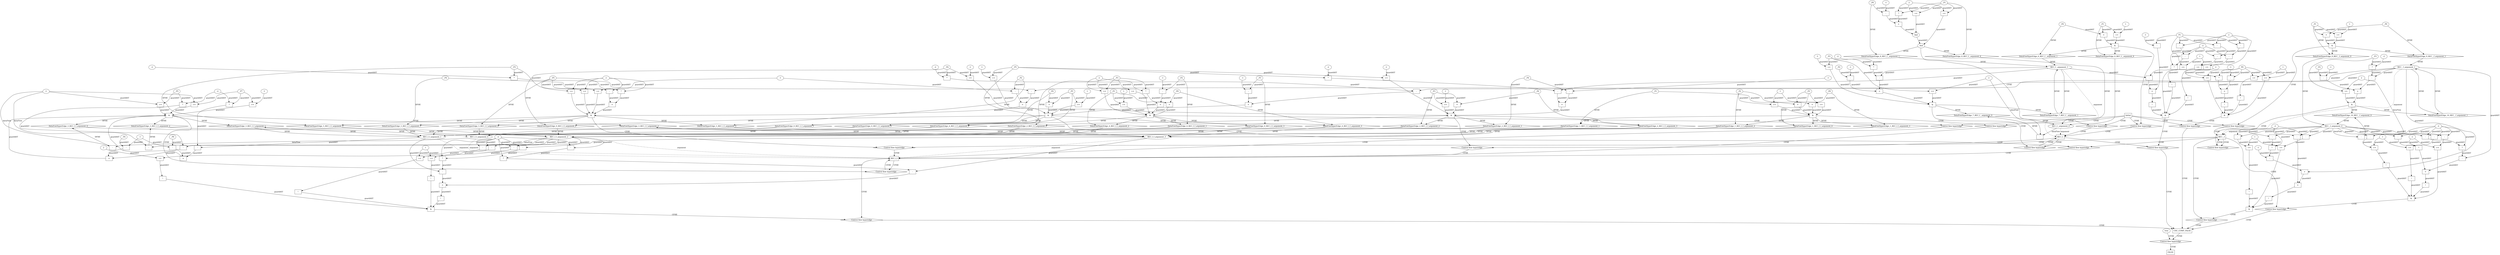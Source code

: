 digraph dag {
"CHC_COMP_FALSE" [label="CHC_COMP_FALSE" nodeName="CHC_COMP_FALSE" class=CONTROL  shape="rect"];
"REC__f" [label="REC__f" nodeName="REC__f" class=CONTROL  shape="rect"];
"REC_f_" [label="REC_f_" nodeName="REC_f_" class=CONTROL  shape="rect"];
"REC_f_f" [label="REC_f_f" nodeName="REC_f_f" class=CONTROL  shape="rect"];
FALSE [label="FALSE" nodeName=FALSE class=CONTROL  shape="rect"];
Initial [label="Initial" nodeName=Initial class=CONTROL  shape="rect"];
ControlFowHyperEdge_0 [label="Control flow hyperedge" nodeName=ControlFowHyperEdge_0 class=controlFlowHyperEdge shape="diamond"];
"REC__f" -> ControlFowHyperEdge_0 [label="CFHE"]
ControlFowHyperEdge_0 -> "REC_f_f" [label="CFHE"]
ControlFowHyperEdge_1 [label="Control flow hyperedge" nodeName=ControlFowHyperEdge_1 class=controlFlowHyperEdge shape="diamond"];
"Initial" -> ControlFowHyperEdge_1 [label="CFHE"]
ControlFowHyperEdge_1 -> "REC_f_f" [label="CFHE"]
ControlFowHyperEdge_2 [label="Control flow hyperedge" nodeName=ControlFowHyperEdge_2 class=controlFlowHyperEdge shape="diamond"];
"REC_f_" -> ControlFowHyperEdge_2 [label="CFHE"]
ControlFowHyperEdge_2 -> "REC_f_f" [label="CFHE"]
ControlFowHyperEdge_3 [label="Control flow hyperedge" nodeName=ControlFowHyperEdge_3 class=controlFlowHyperEdge shape="diamond"];
"REC_f_f" -> ControlFowHyperEdge_3 [label="CFHE"]
ControlFowHyperEdge_3 -> "REC_f_f" [label="CFHE"]
ControlFowHyperEdge_4 [label="Control flow hyperedge" nodeName=ControlFowHyperEdge_4 class=controlFlowHyperEdge shape="diamond"];
"Initial" -> ControlFowHyperEdge_4 [label="CFHE"]
ControlFowHyperEdge_4 -> "REC_f_f" [label="CFHE"]
ControlFowHyperEdge_5 [label="Control flow hyperedge" nodeName=ControlFowHyperEdge_5 class=controlFlowHyperEdge shape="diamond"];
"REC__f" -> ControlFowHyperEdge_5 [label="CFHE"]
ControlFowHyperEdge_5 -> "REC_f_f" [label="CFHE"]
ControlFowHyperEdge_6 [label="Control flow hyperedge" nodeName=ControlFowHyperEdge_6 class=controlFlowHyperEdge shape="diamond"];
"Initial" -> ControlFowHyperEdge_6 [label="CFHE"]
ControlFowHyperEdge_6 -> "REC_f_" [label="CFHE"]
ControlFowHyperEdge_7 [label="Control flow hyperedge" nodeName=ControlFowHyperEdge_7 class=controlFlowHyperEdge shape="diamond"];
"REC_f_" -> ControlFowHyperEdge_7 [label="CFHE"]
ControlFowHyperEdge_7 -> "REC_f_" [label="CFHE"]
ControlFowHyperEdge_8 [label="Control flow hyperedge" nodeName=ControlFowHyperEdge_8 class=controlFlowHyperEdge shape="diamond"];
"Initial" -> ControlFowHyperEdge_8 [label="CFHE"]
ControlFowHyperEdge_8 -> "REC_f_" [label="CFHE"]
ControlFowHyperEdge_9 [label="Control flow hyperedge" nodeName=ControlFowHyperEdge_9 class=controlFlowHyperEdge shape="diamond"];
"Initial" -> ControlFowHyperEdge_9 [label="CFHE"]
ControlFowHyperEdge_9 -> "REC__f" [label="CFHE"]
ControlFowHyperEdge_10 [label="Control flow hyperedge" nodeName=ControlFowHyperEdge_10 class=controlFlowHyperEdge shape="diamond"];
"REC__f" -> ControlFowHyperEdge_10 [label="CFHE"]
ControlFowHyperEdge_10 -> "REC__f" [label="CFHE"]
ControlFowHyperEdge_11 [label="Control flow hyperedge" nodeName=ControlFowHyperEdge_11 class=controlFlowHyperEdge shape="diamond"];
"REC__f" -> ControlFowHyperEdge_11 [label="CFHE"]
ControlFowHyperEdge_11 -> "CHC_COMP_FALSE" [label="CFHE"]
ControlFowHyperEdge_12 [label="Control flow hyperedge" nodeName=ControlFowHyperEdge_12 class=controlFlowHyperEdge shape="diamond"];
"Initial" -> ControlFowHyperEdge_12 [label="CFHE"]
ControlFowHyperEdge_12 -> "CHC_COMP_FALSE" [label="CFHE"]
ControlFowHyperEdge_13 [label="Control flow hyperedge" nodeName=ControlFowHyperEdge_13 class=controlFlowHyperEdge shape="diamond"];
"REC_f_f" -> ControlFowHyperEdge_13 [label="CFHE"]
ControlFowHyperEdge_13 -> "CHC_COMP_FALSE" [label="CFHE"]
ControlFowHyperEdge_14 [label="Control flow hyperedge" nodeName=ControlFowHyperEdge_14 class=controlFlowHyperEdge shape="diamond"];
"REC_f_" -> ControlFowHyperEdge_14 [label="CFHE"]
ControlFowHyperEdge_14 -> "CHC_COMP_FALSE" [label="CFHE"]
ControlFowHyperEdge_15 [label="Control flow hyperedge" nodeName=ControlFowHyperEdge_15 class=controlFlowHyperEdge shape="diamond"];
"REC__f" -> ControlFowHyperEdge_15 [label="CFHE"]
ControlFowHyperEdge_15 -> "CHC_COMP_FALSE" [label="CFHE"]
ControlFowHyperEdge_16 [label="Control flow hyperedge" nodeName=ControlFowHyperEdge_16 class=controlFlowHyperEdge shape="diamond"];
"CHC_COMP_FALSE" -> ControlFowHyperEdge_16 [label="CFHE"]
ControlFowHyperEdge_16 -> "FALSE" [label="CFHE"]
"REC_f_f_argument_0" [label="REC_f_f_argument_0" nodeName=argument0 class=argument  head="REC_f_f" shape="oval"];
"REC_f_f_argument_0" -> "REC_f_f"[label="argument" style="dashed"]
"REC_f_f_argument_1" [label="REC_f_f_argument_1" nodeName=argument1 class=argument  head="REC_f_f" shape="oval"];
"REC_f_f_argument_1" -> "REC_f_f"[label="argument" style="dashed"]
"REC_f_f_argument_2" [label="REC_f_f_argument_2" nodeName=argument2 class=argument  head="REC_f_f" shape="oval"];
"REC_f_f_argument_2" -> "REC_f_f"[label="argument" style="dashed"]
"REC_f_f_argument_3" [label="REC_f_f_argument_3" nodeName=argument3 class=argument  head="REC_f_f" shape="oval"];
"REC_f_f_argument_3" -> "REC_f_f"[label="argument" style="dashed"]
"REC__f_argument_0" [label="REC__f_argument_0" nodeName=argument0 class=argument  head="REC__f" shape="oval"];
"REC__f_argument_0" -> "REC__f"[label="argument" style="dashed"]
"REC__f_argument_1" [label="REC__f_argument_1" nodeName=argument1 class=argument  head="REC__f" shape="oval"];
"REC__f_argument_1" -> "REC__f"[label="argument" style="dashed"]
"REC_f__argument_0" [label="REC_f__argument_0" nodeName=argument0 class=argument  head="REC_f_" shape="oval"];
"REC_f__argument_0" -> "REC_f_"[label="argument" style="dashed"]
"REC_f__argument_1" [label="REC_f__argument_1" nodeName=argument1 class=argument  head="REC_f_" shape="oval"];
"REC_f__argument_1" -> "REC_f_"[label="argument" style="dashed"]

"xxxREC_f_f___REC__f_0xxx_and" [label="&" nodeName="xxxREC_f_f___REC__f_0xxx_and" class=Operator shape="rect"];
"xxxREC_f_f___REC__f_0xxxguard_0_node_0" [label=">=" nodeName="xxxREC_f_f___REC__f_0xxxguard_0_node_0" class=Operator  shape="rect"];
"xxxREC_f_f___REC__f_0xxxguard_0_node_2" [label="2" nodeName="xxxREC_f_f___REC__f_0xxxguard_0_node_2" class=IdealInt ];
"xxxREC_f_f___REC__f_0xxxdataFlow2_node_0" -> "xxxREC_f_f___REC__f_0xxxguard_0_node_0"[label="guardAST"]
"xxxREC_f_f___REC__f_0xxxguard_0_node_2" -> "xxxREC_f_f___REC__f_0xxxguard_0_node_0"[label="guardAST"]

"xxxREC_f_f___REC__f_0xxxguard_0_node_0" -> "xxxREC_f_f___REC__f_0xxx_and" [label="guardAST"];
"xxxREC_f_f___REC__f_0xxxguard1_node_0" [label=">=" nodeName="xxxREC_f_f___REC__f_0xxxguard1_node_0" class=Operator  shape="rect"];
"xxxREC_f_f___REC__f_0xxxguard1_node_1" [label="1" nodeName="xxxREC_f_f___REC__f_0xxxguard1_node_1" class=IdealInt ];
"xxxREC_f_f___REC__f_0xxxguard1_node_1" -> "xxxREC_f_f___REC__f_0xxxguard1_node_0"[label="guardAST"]
"xxxREC_f_f___REC__f_0xxxdataFlow_0_node_0" -> "xxxREC_f_f___REC__f_0xxxguard1_node_0"[label="guardAST"]

"xxxREC_f_f___REC__f_0xxxguard1_node_0" -> "xxxREC_f_f___REC__f_0xxx_and" [label="guardAST"];
"xxxREC_f_f___REC__f_0xxxguard2_node_0" [label="=" nodeName="xxxREC_f_f___REC__f_0xxxguard2_node_0" class=Operator  shape="rect"];
"xxxREC_f_f___REC__f_0xxxguard2_node_1" [label="-" nodeName="xxxREC_f_f___REC__f_0xxxguard2_node_1" class= Operator shape="rect"];
"xxxREC_f_f___REC__f_0xxxguard2_node_3" [label="*" nodeName="xxxREC_f_f___REC__f_0xxxguard2_node_3" class=Operator  shape="rect"];
"xxxREC_f_f___REC__f_0xxxguard2_node_4" [label="-2" nodeName="xxxREC_f_f___REC__f_0xxxguard2_node_4" class=constant ];
"xxxREC_f_f___REC__f_0xxxguard2_node_6" [label="-" nodeName="xxxREC_f_f___REC__f_0xxxguard2_node_6" class= Operator shape="rect"];
"xxxREC_f_f___REC__f_0xxxguard2_node_8" [label="-1" nodeName="xxxREC_f_f___REC__f_0xxxguard2_node_8" class=IdealInt ];
"xxxREC_f_f___REC__f_0xxxguard2_node_1" -> "xxxREC_f_f___REC__f_0xxxguard2_node_0"[label="guardAST"]
"xxxREC_f_f___REC__f_0xxxguard2_node_6" -> "xxxREC_f_f___REC__f_0xxxguard2_node_0"[label="guardAST"]
"REC__f_argument_1" -> "xxxREC_f_f___REC__f_0xxxguard2_node_1"[label="guardAST"]
"xxxREC_f_f___REC__f_0xxxguard2_node_3" -> "xxxREC_f_f___REC__f_0xxxguard2_node_1"[label="guardAST"]
"xxxREC_f_f___REC__f_0xxxdataFlow2_node_0" -> "xxxREC_f_f___REC__f_0xxxguard2_node_3"[label="guardAST"]
"xxxREC_f_f___REC__f_0xxxguard2_node_4" -> "xxxREC_f_f___REC__f_0xxxguard2_node_3"[label="guardAST"]
"xxxREC_f_f___REC__f_0xxxdataFlow3_node_0" -> "xxxREC_f_f___REC__f_0xxxguard2_node_6"[label="guardAST"]
"xxxREC_f_f___REC__f_0xxxguard2_node_8" -> "xxxREC_f_f___REC__f_0xxxguard2_node_6"[label="guardAST"]

"xxxREC_f_f___REC__f_0xxxguard2_node_0" -> "xxxREC_f_f___REC__f_0xxx_and" [label="guardAST"];
"xxxREC_f_f___REC__f_0xxxguard3_node_0" [label="=" nodeName="xxxREC_f_f___REC__f_0xxxguard3_node_0" class=Operator  shape="rect"];
"xxxREC_f_f___REC__f_0xxxdataFlow1_node_0" -> "xxxREC_f_f___REC__f_0xxxguard3_node_0"[label="guardAST"]
"xxxREC_f_f___REC__f_0xxxdataFlow_0_node_0" -> "xxxREC_f_f___REC__f_0xxxguard3_node_0"[label="guardAST"]

"xxxREC_f_f___REC__f_0xxxguard3_node_0" -> "xxxREC_f_f___REC__f_0xxx_and" [label="guardAST"];
"xxxREC_f_f___REC__f_0xxx_and" -> "ControlFowHyperEdge_0" [label="CFHE"];
"xxxREC_f_f___REC__f_0xxxdataFlow_0_node_0" [label="_P5" nodeName="xxxREC_f_f___REC__f_0xxxdataFlow_0_node_0" class=symbolicConstant ];

"xxxREC_f_f___REC__f_0xxxdataFlow1_node_0" [label="_P0" nodeName="xxxREC_f_f___REC__f_0xxxdataFlow1_node_0" class=symbolicConstant ];

"xxxREC_f_f___REC__f_0xxxdataFlow2_node_0" [label="_P4" nodeName="xxxREC_f_f___REC__f_0xxxdataFlow2_node_0" class=symbolicConstant ];

"xxxREC_f_f___REC__f_0xxxdataFlow3_node_0" [label="_P3" nodeName="xxxREC_f_f___REC__f_0xxxdataFlow3_node_0" class=symbolicConstant ];

"xxxREC_f_f___Initial_1xxx_and" [label="&" nodeName="xxxREC_f_f___Initial_1xxx_and" class=Operator shape="rect"];
"xxxREC_f_f___Initial_1xxxguard_0_node_0" [label=">=" nodeName="xxxREC_f_f___Initial_1xxxguard_0_node_0" class=Operator  shape="rect"];
"xxxREC_f_f___Initial_1xxxguard_0_node_1" [label="1" nodeName="xxxREC_f_f___Initial_1xxxguard_0_node_1" class=IdealInt ];
"xxxREC_f_f___Initial_1xxxguard_0_node_1" -> "xxxREC_f_f___Initial_1xxxguard_0_node_0"[label="guardAST"]
"xxxREC_f_f___Initial_1xxxdataFlow2_node_0" -> "xxxREC_f_f___Initial_1xxxguard_0_node_0"[label="guardAST"]

"xxxREC_f_f___Initial_1xxxguard_0_node_0" -> "xxxREC_f_f___Initial_1xxx_and" [label="guardAST"];
"xxxREC_f_f___Initial_1xxxguard1_node_0" [label=">=" nodeName="xxxREC_f_f___Initial_1xxxguard1_node_0" class=Operator  shape="rect"];
"xxxREC_f_f___Initial_1xxxguard_0_node_1" -> "xxxREC_f_f___Initial_1xxxguard1_node_0"[label="guardAST"]
"xxxREC_f_f___Initial_1xxxdataFlow_0_node_0" -> "xxxREC_f_f___Initial_1xxxguard1_node_0"[label="guardAST"]

"xxxREC_f_f___Initial_1xxxguard1_node_0" -> "xxxREC_f_f___Initial_1xxx_and" [label="guardAST"];
"xxxREC_f_f___Initial_1xxxguard2_node_0" [label="=" nodeName="xxxREC_f_f___Initial_1xxxguard2_node_0" class=Operator  shape="rect"];
"xxxREC_f_f___Initial_1xxxdataFlow3_node_0" -> "xxxREC_f_f___Initial_1xxxguard2_node_0"[label="guardAST"]
"xxxREC_f_f___Initial_1xxxdataFlow2_node_0" -> "xxxREC_f_f___Initial_1xxxguard2_node_0"[label="guardAST"]

"xxxREC_f_f___Initial_1xxxguard2_node_0" -> "xxxREC_f_f___Initial_1xxx_and" [label="guardAST"];
"xxxREC_f_f___Initial_1xxxguard3_node_0" [label="=" nodeName="xxxREC_f_f___Initial_1xxxguard3_node_0" class=Operator  shape="rect"];
"xxxREC_f_f___Initial_1xxxdataFlow1_node_0" -> "xxxREC_f_f___Initial_1xxxguard3_node_0"[label="guardAST"]
"xxxREC_f_f___Initial_1xxxdataFlow_0_node_0" -> "xxxREC_f_f___Initial_1xxxguard3_node_0"[label="guardAST"]

"xxxREC_f_f___Initial_1xxxguard3_node_0" -> "xxxREC_f_f___Initial_1xxx_and" [label="guardAST"];
"xxxREC_f_f___Initial_1xxx_and" -> "ControlFowHyperEdge_1" [label="CFHE"];
"xxxREC_f_f___Initial_1xxxdataFlow_0_node_0" [label="_P3" nodeName="xxxREC_f_f___Initial_1xxxdataFlow_0_node_0" class=symbolicConstant ];

"xxxREC_f_f___Initial_1xxxdataFlow1_node_0" [label="_P1" nodeName="xxxREC_f_f___Initial_1xxxdataFlow1_node_0" class=symbolicConstant ];

"xxxREC_f_f___Initial_1xxxdataFlow2_node_0" [label="_P2" nodeName="xxxREC_f_f___Initial_1xxxdataFlow2_node_0" class=symbolicConstant ];

"xxxREC_f_f___Initial_1xxxdataFlow3_node_0" [label="_P0" nodeName="xxxREC_f_f___Initial_1xxxdataFlow3_node_0" class=symbolicConstant ];

"xxxREC_f_f___REC_f__2xxx_and" [label="&" nodeName="xxxREC_f_f___REC_f__2xxx_and" class=Operator shape="rect"];
"xxxREC_f_f___REC_f__2xxxguard_0_node_0" [label="=" nodeName="xxxREC_f_f___REC_f__2xxxguard_0_node_0" class=Operator  shape="rect"];
"xxxREC_f_f___REC_f__2xxxdataFlow3_node_0" -> "xxxREC_f_f___REC_f__2xxxguard_0_node_0"[label="guardAST"]
"xxxREC_f_f___REC_f__2xxxdataFlow2_node_0" -> "xxxREC_f_f___REC_f__2xxxguard_0_node_0"[label="guardAST"]

"xxxREC_f_f___REC_f__2xxxguard_0_node_0" -> "xxxREC_f_f___REC_f__2xxx_and" [label="guardAST"];
"xxxREC_f_f___REC_f__2xxxguard3_node_0" [label=">=" nodeName="xxxREC_f_f___REC_f__2xxxguard3_node_0" class=Operator  shape="rect"];
"xxxREC_f_f___REC_f__2xxxguard3_node_2" [label="2" nodeName="xxxREC_f_f___REC_f__2xxxguard3_node_2" class=IdealInt ];
"xxxREC_f_f___REC_f__2xxxdataFlow_0_node_0" -> "xxxREC_f_f___REC_f__2xxxguard3_node_0"[label="guardAST"]
"xxxREC_f_f___REC_f__2xxxguard3_node_2" -> "xxxREC_f_f___REC_f__2xxxguard3_node_0"[label="guardAST"]

"xxxREC_f_f___REC_f__2xxxguard3_node_0" -> "xxxREC_f_f___REC_f__2xxx_and" [label="guardAST"];
"xxxREC_f_f___REC_f__2xxxguard4_node_0" [label=">=" nodeName="xxxREC_f_f___REC_f__2xxxguard4_node_0" class=Operator  shape="rect"];
"xxxREC_f_f___REC_f__2xxxguard4_node_2" [label="3" nodeName="xxxREC_f_f___REC_f__2xxxguard4_node_2" class=IdealInt ];
"xxxREC_f_f___REC_f__2xxxdataFlow_0_node_0" -> "xxxREC_f_f___REC_f__2xxxguard4_node_0"[label="guardAST"]
"xxxREC_f_f___REC_f__2xxxguard4_node_2" -> "xxxREC_f_f___REC_f__2xxxguard4_node_0"[label="guardAST"]

"xxxREC_f_f___REC_f__2xxxguard4_node_0" -> "xxxREC_f_f___REC_f__2xxx_and" [label="guardAST"];
"xxxREC_f_f___REC_f__2xxxguard2_node_0" [label=">=" nodeName="xxxREC_f_f___REC_f__2xxxguard2_node_0" class=Operator  shape="rect"];
"xxxREC_f_f___REC_f__2xxxguard2_node_1" [label="1" nodeName="xxxREC_f_f___REC_f__2xxxguard2_node_1" class=IdealInt ];
"xxxREC_f_f___REC_f__2xxxguard2_node_1" -> "xxxREC_f_f___REC_f__2xxxguard2_node_0"[label="guardAST"]
"xxxREC_f_f___REC_f__2xxxdataFlow2_node_0" -> "xxxREC_f_f___REC_f__2xxxguard2_node_0"[label="guardAST"]

"xxxREC_f_f___REC_f__2xxxguard2_node_0" -> "xxxREC_f_f___REC_f__2xxx_and" [label="guardAST"];
"xxxREC_f_f___REC_f__2xxxguard1_node_0" [label="=" nodeName="xxxREC_f_f___REC_f__2xxxguard1_node_0" class=Operator  shape="rect"];
"xxxREC_f_f___REC_f__2xxxguard1_node_1" [label="-" nodeName="xxxREC_f_f___REC_f__2xxxguard1_node_1" class= Operator shape="rect"];
"xxxREC_f_f___REC_f__2xxxguard1_node_3" [label="*" nodeName="xxxREC_f_f___REC_f__2xxxguard1_node_3" class=Operator  shape="rect"];
"xxxREC_f_f___REC_f__2xxxguard1_node_4" [label="-2" nodeName="xxxREC_f_f___REC_f__2xxxguard1_node_4" class=constant ];
"xxxREC_f_f___REC_f__2xxxguard1_node_6" [label="-" nodeName="xxxREC_f_f___REC_f__2xxxguard1_node_6" class= Operator shape="rect"];
"xxxREC_f_f___REC_f__2xxxguard1_node_8" [label="-1" nodeName="xxxREC_f_f___REC_f__2xxxguard1_node_8" class=IdealInt ];
"xxxREC_f_f___REC_f__2xxxguard1_node_1" -> "xxxREC_f_f___REC_f__2xxxguard1_node_0"[label="guardAST"]
"xxxREC_f_f___REC_f__2xxxguard1_node_6" -> "xxxREC_f_f___REC_f__2xxxguard1_node_0"[label="guardAST"]
"REC_f__argument_1" -> "xxxREC_f_f___REC_f__2xxxguard1_node_1"[label="guardAST"]
"xxxREC_f_f___REC_f__2xxxguard1_node_3" -> "xxxREC_f_f___REC_f__2xxxguard1_node_1"[label="guardAST"]
"xxxREC_f_f___REC_f__2xxxdataFlow_0_node_0" -> "xxxREC_f_f___REC_f__2xxxguard1_node_3"[label="guardAST"]
"xxxREC_f_f___REC_f__2xxxguard1_node_4" -> "xxxREC_f_f___REC_f__2xxxguard1_node_3"[label="guardAST"]
"xxxREC_f_f___REC_f__2xxxdataFlow1_node_0" -> "xxxREC_f_f___REC_f__2xxxguard1_node_6"[label="guardAST"]
"xxxREC_f_f___REC_f__2xxxguard1_node_8" -> "xxxREC_f_f___REC_f__2xxxguard1_node_6"[label="guardAST"]

"xxxREC_f_f___REC_f__2xxxguard1_node_0" -> "xxxREC_f_f___REC_f__2xxx_and" [label="guardAST"];
"xxxREC_f_f___REC_f__2xxx_and" -> "ControlFowHyperEdge_2" [label="CFHE"];
"xxxREC_f_f___REC_f__2xxxdataFlow_0_node_0" [label="_P5" nodeName="xxxREC_f_f___REC_f__2xxxdataFlow_0_node_0" class=symbolicConstant ];

"xxxREC_f_f___REC_f__2xxxdataFlow1_node_0" [label="_P4" nodeName="xxxREC_f_f___REC_f__2xxxdataFlow1_node_0" class=symbolicConstant ];

"xxxREC_f_f___REC_f__2xxxdataFlow2_node_0" [label="_P3" nodeName="xxxREC_f_f___REC_f__2xxxdataFlow2_node_0" class=symbolicConstant ];

"xxxREC_f_f___REC_f__2xxxdataFlow3_node_0" [label="_P0" nodeName="xxxREC_f_f___REC_f__2xxxdataFlow3_node_0" class=symbolicConstant ];

"xxxREC_f_f___REC_f_f_3xxx_and" [label="&" nodeName="xxxREC_f_f___REC_f_f_3xxx_and" class=Operator shape="rect"];
"xxxREC_f_f___REC_f_f_3xxxguard1_node_0" [label="=" nodeName="xxxREC_f_f___REC_f_f_3xxxguard1_node_0" class=Operator  shape="rect"];
"xxxREC_f_f___REC_f_f_3xxxguard1_node_1" [label="-" nodeName="xxxREC_f_f___REC_f_f_3xxxguard1_node_1" class= Operator shape="rect"];
"xxxREC_f_f___REC_f_f_3xxxguard1_node_3" [label="*" nodeName="xxxREC_f_f___REC_f_f_3xxxguard1_node_3" class=Operator  shape="rect"];
"xxxREC_f_f___REC_f_f_3xxxguard_0_node_4" [label="-2" nodeName="xxxREC_f_f___REC_f_f_3xxxguard_0_node_4" class=constant ];
"xxxREC_f_f___REC_f_f_3xxxguard1_node_5" [label="_P7" nodeName="xxxREC_f_f___REC_f_f_3xxxguard1_node_5" class=symbolicConstant ];
"xxxREC_f_f___REC_f_f_3xxxguard1_node_6" [label="-" nodeName="xxxREC_f_f___REC_f_f_3xxxguard1_node_6" class= Operator shape="rect"];
"xxxREC_f_f___REC_f_f_3xxxguard1_node_7" [label="_P6" nodeName="xxxREC_f_f___REC_f_f_3xxxguard1_node_7" class=symbolicConstant ];
"xxxREC_f_f___REC_f_f_3xxxguard1_node_1" -> "xxxREC_f_f___REC_f_f_3xxxguard1_node_0"[label="guardAST"]
"xxxREC_f_f___REC_f_f_3xxxguard1_node_6" -> "xxxREC_f_f___REC_f_f_3xxxguard1_node_0"[label="guardAST"]
"REC_f_f_argument_1" -> "xxxREC_f_f___REC_f_f_3xxxguard1_node_1"[label="guardAST"]
"xxxREC_f_f___REC_f_f_3xxxguard1_node_3" -> "xxxREC_f_f___REC_f_f_3xxxguard1_node_1"[label="guardAST"]
"xxxREC_f_f___REC_f_f_3xxxguard1_node_5" -> "xxxREC_f_f___REC_f_f_3xxxguard1_node_3"[label="guardAST"]
"xxxREC_f_f___REC_f_f_3xxxguard_0_node_4" -> "xxxREC_f_f___REC_f_f_3xxxguard1_node_3"[label="guardAST"]
"xxxREC_f_f___REC_f_f_3xxxguard1_node_7" -> "xxxREC_f_f___REC_f_f_3xxxguard1_node_6"[label="guardAST"]
"xxxREC_f_f___REC_f_f_3xxxguard_0_node_8" -> "xxxREC_f_f___REC_f_f_3xxxguard1_node_6"[label="guardAST"]

"xxxREC_f_f___REC_f_f_3xxxguard1_node_0" -> "xxxREC_f_f___REC_f_f_3xxx_and" [label="guardAST"];
"xxxREC_f_f___REC_f_f_3xxxguard2_node_0" [label=">=" nodeName="xxxREC_f_f___REC_f_f_3xxxguard2_node_0" class=Operator  shape="rect"];
"xxxREC_f_f___REC_f_f_3xxxguard_0_node_5" -> "xxxREC_f_f___REC_f_f_3xxxguard2_node_0"[label="guardAST"]
"xxxREC_f_f___REC_f_f_3xxxdataFlow_0_node_2" -> "xxxREC_f_f___REC_f_f_3xxxguard2_node_0"[label="guardAST"]

"xxxREC_f_f___REC_f_f_3xxxguard2_node_0" -> "xxxREC_f_f___REC_f_f_3xxx_and" [label="guardAST"];
"xxxREC_f_f___REC_f_f_3xxxguard3_node_0" [label=">=" nodeName="xxxREC_f_f___REC_f_f_3xxxguard3_node_0" class=Operator  shape="rect"];
"xxxREC_f_f___REC_f_f_3xxxguard1_node_5" -> "xxxREC_f_f___REC_f_f_3xxxguard3_node_0"[label="guardAST"]
"xxxREC_f_f___REC_f_f_3xxxdataFlow_0_node_2" -> "xxxREC_f_f___REC_f_f_3xxxguard3_node_0"[label="guardAST"]

"xxxREC_f_f___REC_f_f_3xxxguard3_node_0" -> "xxxREC_f_f___REC_f_f_3xxx_and" [label="guardAST"];
"xxxREC_f_f___REC_f_f_3xxxguard_0_node_0" [label="=" nodeName="xxxREC_f_f___REC_f_f_3xxxguard_0_node_0" class=Operator  shape="rect"];
"xxxREC_f_f___REC_f_f_3xxxguard_0_node_1" [label="-" nodeName="xxxREC_f_f___REC_f_f_3xxxguard_0_node_1" class= Operator shape="rect"];
"xxxREC_f_f___REC_f_f_3xxxguard_0_node_3" [label="*" nodeName="xxxREC_f_f___REC_f_f_3xxxguard_0_node_3" class=Operator  shape="rect"];
"xxxREC_f_f___REC_f_f_3xxxguard_0_node_4" [label="-2" nodeName="xxxREC_f_f___REC_f_f_3xxxguard_0_node_4" class=constant ];
"xxxREC_f_f___REC_f_f_3xxxguard_0_node_5" [label="_P5" nodeName="xxxREC_f_f___REC_f_f_3xxxguard_0_node_5" class=symbolicConstant ];
"xxxREC_f_f___REC_f_f_3xxxguard_0_node_6" [label="-" nodeName="xxxREC_f_f___REC_f_f_3xxxguard_0_node_6" class= Operator shape="rect"];
"xxxREC_f_f___REC_f_f_3xxxguard_0_node_7" [label="_P4" nodeName="xxxREC_f_f___REC_f_f_3xxxguard_0_node_7" class=symbolicConstant ];
"xxxREC_f_f___REC_f_f_3xxxguard_0_node_8" [label="-1" nodeName="xxxREC_f_f___REC_f_f_3xxxguard_0_node_8" class=IdealInt ];
"xxxREC_f_f___REC_f_f_3xxxguard_0_node_1" -> "xxxREC_f_f___REC_f_f_3xxxguard_0_node_0"[label="guardAST"]
"xxxREC_f_f___REC_f_f_3xxxguard_0_node_6" -> "xxxREC_f_f___REC_f_f_3xxxguard_0_node_0"[label="guardAST"]
"REC_f_f_argument_3" -> "xxxREC_f_f___REC_f_f_3xxxguard_0_node_1"[label="guardAST"]
"xxxREC_f_f___REC_f_f_3xxxguard_0_node_3" -> "xxxREC_f_f___REC_f_f_3xxxguard_0_node_1"[label="guardAST"]
"xxxREC_f_f___REC_f_f_3xxxguard_0_node_5" -> "xxxREC_f_f___REC_f_f_3xxxguard_0_node_3"[label="guardAST"]
"xxxREC_f_f___REC_f_f_3xxxguard_0_node_4" -> "xxxREC_f_f___REC_f_f_3xxxguard_0_node_3"[label="guardAST"]
"xxxREC_f_f___REC_f_f_3xxxguard_0_node_7" -> "xxxREC_f_f___REC_f_f_3xxxguard_0_node_6"[label="guardAST"]
"xxxREC_f_f___REC_f_f_3xxxguard_0_node_8" -> "xxxREC_f_f___REC_f_f_3xxxguard_0_node_6"[label="guardAST"]

"xxxREC_f_f___REC_f_f_3xxxguard_0_node_0" -> "xxxREC_f_f___REC_f_f_3xxx_and" [label="guardAST"];
"xxxREC_f_f___REC_f_f_3xxxguard4_node_0" [label=">=" nodeName="xxxREC_f_f___REC_f_f_3xxxguard4_node_0" class=Operator  shape="rect"];
"xxxREC_f_f___REC_f_f_3xxxguard4_node_2" [label="3" nodeName="xxxREC_f_f___REC_f_f_3xxxguard4_node_2" class=IdealInt ];
"xxxREC_f_f___REC_f_f_3xxxguard1_node_5" -> "xxxREC_f_f___REC_f_f_3xxxguard4_node_0"[label="guardAST"]
"xxxREC_f_f___REC_f_f_3xxxguard4_node_2" -> "xxxREC_f_f___REC_f_f_3xxxguard4_node_0"[label="guardAST"]

"xxxREC_f_f___REC_f_f_3xxxguard4_node_0" -> "xxxREC_f_f___REC_f_f_3xxx_and" [label="guardAST"];
"xxxREC_f_f___REC_f_f_3xxx_and" -> "ControlFowHyperEdge_3" [label="CFHE"];
"xxxREC_f_f___REC_f_f_3xxxdataFlow_0_node_0" [label="-" nodeName="xxxREC_f_f___REC_f_f_3xxxdataFlow_0_node_0" class= Operator shape="rect"];
"xxxREC_f_f___REC_f_f_3xxxdataFlow_0_node_2" [label="2" nodeName="xxxREC_f_f___REC_f_f_3xxxdataFlow_0_node_2" class=IdealInt ];
"REC_f_f_argument_0" -> "xxxREC_f_f___REC_f_f_3xxxdataFlow_0_node_0"[label="dataFlow"]
"xxxREC_f_f___REC_f_f_3xxxdataFlow_0_node_2" -> "xxxREC_f_f___REC_f_f_3xxxdataFlow_0_node_0"[label="dataFlow"]


"xxxREC_f_f___REC_f_f_3xxxdataFlow2_node_0" [label="-" nodeName="xxxREC_f_f___REC_f_f_3xxxdataFlow2_node_0" class= Operator shape="rect"];
"REC_f_f_argument_2" -> "xxxREC_f_f___REC_f_f_3xxxdataFlow2_node_0"[label="dataFlow"]
"xxxREC_f_f___REC_f_f_3xxxdataFlow_0_node_2" -> "xxxREC_f_f___REC_f_f_3xxxdataFlow2_node_0"[label="dataFlow"]


"xxxREC_f_f___Initial_4xxx_and" [label="&" nodeName="xxxREC_f_f___Initial_4xxx_and" class=Operator shape="rect"];
"xxxREC_f_f___Initial_4xxxguard4_node_0" [label=">=" nodeName="xxxREC_f_f___Initial_4xxxguard4_node_0" class=Operator  shape="rect"];
"xxxREC_f_f___Initial_4xxxguard4_node_1" [label="1" nodeName="xxxREC_f_f___Initial_4xxxguard4_node_1" class=IdealInt ];
"xxxREC_f_f___Initial_4xxxguard4_node_1" -> "xxxREC_f_f___Initial_4xxxguard4_node_0"[label="guardAST"]
"xxxREC_f_f___Initial_4xxxdataFlow2_node_0" -> "xxxREC_f_f___Initial_4xxxguard4_node_0"[label="guardAST"]

"xxxREC_f_f___Initial_4xxxguard4_node_0" -> "xxxREC_f_f___Initial_4xxx_and" [label="guardAST"];
"xxxREC_f_f___Initial_4xxxguard2_node_0" [label=">=" nodeName="xxxREC_f_f___Initial_4xxxguard2_node_0" class=Operator  shape="rect"];
"xxxREC_f_f___Initial_4xxxguard1_node_2" [label="2" nodeName="xxxREC_f_f___Initial_4xxxguard1_node_2" class=IdealInt ];
"xxxREC_f_f___Initial_4xxxdataFlow_0_node_0" -> "xxxREC_f_f___Initial_4xxxguard2_node_0"[label="guardAST"]
"xxxREC_f_f___Initial_4xxxguard1_node_2" -> "xxxREC_f_f___Initial_4xxxguard2_node_0"[label="guardAST"]

"xxxREC_f_f___Initial_4xxxguard2_node_0" -> "xxxREC_f_f___Initial_4xxx_and" [label="guardAST"];
"xxxREC_f_f___Initial_4xxxguard_0_node_0" [label="=" nodeName="xxxREC_f_f___Initial_4xxxguard_0_node_0" class=Operator  shape="rect"];
"xxxREC_f_f___Initial_4xxxdataFlow3_node_0" -> "xxxREC_f_f___Initial_4xxxguard_0_node_0"[label="guardAST"]
"xxxREC_f_f___Initial_4xxxdataFlow2_node_0" -> "xxxREC_f_f___Initial_4xxxguard_0_node_0"[label="guardAST"]

"xxxREC_f_f___Initial_4xxxguard_0_node_0" -> "xxxREC_f_f___Initial_4xxx_and" [label="guardAST"];
"xxxREC_f_f___Initial_4xxxguard3_node_0" [label=">=" nodeName="xxxREC_f_f___Initial_4xxxguard3_node_0" class=Operator  shape="rect"];
"xxxREC_f_f___Initial_4xxxguard1_node_2" -> "xxxREC_f_f___Initial_4xxxguard3_node_0"[label="guardAST"]
"xxxREC_f_f___Initial_4xxxdataFlow_0_node_0" -> "xxxREC_f_f___Initial_4xxxguard3_node_0"[label="guardAST"]

"xxxREC_f_f___Initial_4xxxguard3_node_0" -> "xxxREC_f_f___Initial_4xxx_and" [label="guardAST"];
"xxxREC_f_f___Initial_4xxxguard1_node_0" [label="=" nodeName="xxxREC_f_f___Initial_4xxxguard1_node_0" class=Operator  shape="rect"];
"xxxREC_f_f___Initial_4xxxguard1_node_1" [label="*" nodeName="xxxREC_f_f___Initial_4xxxguard1_node_1" class=Operator  shape="rect"];
"xxxREC_f_f___Initial_4xxxguard1_node_2" [label="2" nodeName="xxxREC_f_f___Initial_4xxxguard1_node_2" class=constant ];
"xxxREC_f_f___Initial_4xxxguard1_node_4" [label="-" nodeName="xxxREC_f_f___Initial_4xxxguard1_node_4" class= Operator shape="rect"];
"xxxREC_f_f___Initial_4xxxguard1_node_6" [label="-1" nodeName="xxxREC_f_f___Initial_4xxxguard1_node_6" class=IdealInt ];
"xxxREC_f_f___Initial_4xxxguard1_node_1" -> "xxxREC_f_f___Initial_4xxxguard1_node_0"[label="guardAST"]
"xxxREC_f_f___Initial_4xxxguard1_node_4" -> "xxxREC_f_f___Initial_4xxxguard1_node_0"[label="guardAST"]
"xxxREC_f_f___Initial_4xxxguard1_node_2" -> "xxxREC_f_f___Initial_4xxxguard1_node_1"[label="guardAST"]
"xxxREC_f_f___Initial_4xxxdataFlow_0_node_0" -> "xxxREC_f_f___Initial_4xxxguard1_node_1"[label="guardAST"]
"xxxREC_f_f___Initial_4xxxdataFlow1_node_0" -> "xxxREC_f_f___Initial_4xxxguard1_node_4"[label="guardAST"]
"xxxREC_f_f___Initial_4xxxguard1_node_6" -> "xxxREC_f_f___Initial_4xxxguard1_node_4"[label="guardAST"]

"xxxREC_f_f___Initial_4xxxguard1_node_0" -> "xxxREC_f_f___Initial_4xxx_and" [label="guardAST"];
"xxxREC_f_f___Initial_4xxx_and" -> "ControlFowHyperEdge_4" [label="CFHE"];
"xxxREC_f_f___Initial_4xxxdataFlow_0_node_0" [label="_P3" nodeName="xxxREC_f_f___Initial_4xxxdataFlow_0_node_0" class=symbolicConstant ];

"xxxREC_f_f___Initial_4xxxdataFlow1_node_0" [label="_P2" nodeName="xxxREC_f_f___Initial_4xxxdataFlow1_node_0" class=symbolicConstant ];

"xxxREC_f_f___Initial_4xxxdataFlow2_node_0" [label="_P1" nodeName="xxxREC_f_f___Initial_4xxxdataFlow2_node_0" class=symbolicConstant ];

"xxxREC_f_f___Initial_4xxxdataFlow3_node_0" [label="_P0" nodeName="xxxREC_f_f___Initial_4xxxdataFlow3_node_0" class=symbolicConstant ];

"xxxREC_f_f___REC__f_5xxx_and" [label="&" nodeName="xxxREC_f_f___REC__f_5xxx_and" class=Operator shape="rect"];
"xxxREC_f_f___REC__f_5xxxguard3_node_0" [label=">=" nodeName="xxxREC_f_f___REC__f_5xxxguard3_node_0" class=Operator  shape="rect"];
"xxxREC_f_f___REC__f_5xxxdataFlow_0_node_0" -> "xxxREC_f_f___REC__f_5xxxguard3_node_0"[label="guardAST"]
"xxxREC_f_f___REC__f_5xxxguard1_node_2" -> "xxxREC_f_f___REC__f_5xxxguard3_node_0"[label="guardAST"]

"xxxREC_f_f___REC__f_5xxxguard3_node_0" -> "xxxREC_f_f___REC__f_5xxx_and" [label="guardAST"];
"xxxREC_f_f___REC__f_5xxxguard4_node_0" [label=">=" nodeName="xxxREC_f_f___REC__f_5xxxguard4_node_0" class=Operator  shape="rect"];
"xxxREC_f_f___REC__f_5xxxguard1_node_2" -> "xxxREC_f_f___REC__f_5xxxguard4_node_0"[label="guardAST"]
"xxxREC_f_f___REC__f_5xxxdataFlow_0_node_0" -> "xxxREC_f_f___REC__f_5xxxguard4_node_0"[label="guardAST"]

"xxxREC_f_f___REC__f_5xxxguard4_node_0" -> "xxxREC_f_f___REC__f_5xxx_and" [label="guardAST"];
"xxxREC_f_f___REC__f_5xxxguard1_node_0" [label="=" nodeName="xxxREC_f_f___REC__f_5xxxguard1_node_0" class=Operator  shape="rect"];
"xxxREC_f_f___REC__f_5xxxguard1_node_1" [label="*" nodeName="xxxREC_f_f___REC__f_5xxxguard1_node_1" class=Operator  shape="rect"];
"xxxREC_f_f___REC__f_5xxxguard1_node_2" [label="2" nodeName="xxxREC_f_f___REC__f_5xxxguard1_node_2" class=constant ];
"xxxREC_f_f___REC__f_5xxxguard1_node_4" [label="-" nodeName="xxxREC_f_f___REC__f_5xxxguard1_node_4" class= Operator shape="rect"];
"xxxREC_f_f___REC__f_5xxxguard1_node_1" -> "xxxREC_f_f___REC__f_5xxxguard1_node_0"[label="guardAST"]
"xxxREC_f_f___REC__f_5xxxguard1_node_4" -> "xxxREC_f_f___REC__f_5xxxguard1_node_0"[label="guardAST"]
"xxxREC_f_f___REC__f_5xxxguard1_node_2" -> "xxxREC_f_f___REC__f_5xxxguard1_node_1"[label="guardAST"]
"xxxREC_f_f___REC__f_5xxxdataFlow_0_node_0" -> "xxxREC_f_f___REC__f_5xxxguard1_node_1"[label="guardAST"]
"xxxREC_f_f___REC__f_5xxxdataFlow1_node_0" -> "xxxREC_f_f___REC__f_5xxxguard1_node_4"[label="guardAST"]
"xxxREC_f_f___REC__f_5xxxguard_0_node_8" -> "xxxREC_f_f___REC__f_5xxxguard1_node_4"[label="guardAST"]

"xxxREC_f_f___REC__f_5xxxguard1_node_0" -> "xxxREC_f_f___REC__f_5xxx_and" [label="guardAST"];
"xxxREC_f_f___REC__f_5xxxguard_0_node_0" [label="=" nodeName="xxxREC_f_f___REC__f_5xxxguard_0_node_0" class=Operator  shape="rect"];
"xxxREC_f_f___REC__f_5xxxguard_0_node_1" [label="-" nodeName="xxxREC_f_f___REC__f_5xxxguard_0_node_1" class= Operator shape="rect"];
"xxxREC_f_f___REC__f_5xxxguard_0_node_3" [label="*" nodeName="xxxREC_f_f___REC__f_5xxxguard_0_node_3" class=Operator  shape="rect"];
"xxxREC_f_f___REC__f_5xxxguard_0_node_4" [label="-2" nodeName="xxxREC_f_f___REC__f_5xxxguard_0_node_4" class=constant ];
"xxxREC_f_f___REC__f_5xxxguard_0_node_6" [label="-" nodeName="xxxREC_f_f___REC__f_5xxxguard_0_node_6" class= Operator shape="rect"];
"xxxREC_f_f___REC__f_5xxxguard_0_node_8" [label="-1" nodeName="xxxREC_f_f___REC__f_5xxxguard_0_node_8" class=IdealInt ];
"xxxREC_f_f___REC__f_5xxxguard_0_node_1" -> "xxxREC_f_f___REC__f_5xxxguard_0_node_0"[label="guardAST"]
"xxxREC_f_f___REC__f_5xxxguard_0_node_6" -> "xxxREC_f_f___REC__f_5xxxguard_0_node_0"[label="guardAST"]
"REC__f_argument_1" -> "xxxREC_f_f___REC__f_5xxxguard_0_node_1"[label="guardAST"]
"xxxREC_f_f___REC__f_5xxxguard_0_node_3" -> "xxxREC_f_f___REC__f_5xxxguard_0_node_1"[label="guardAST"]
"xxxREC_f_f___REC__f_5xxxdataFlow2_node_0" -> "xxxREC_f_f___REC__f_5xxxguard_0_node_3"[label="guardAST"]
"xxxREC_f_f___REC__f_5xxxguard_0_node_4" -> "xxxREC_f_f___REC__f_5xxxguard_0_node_3"[label="guardAST"]
"xxxREC_f_f___REC__f_5xxxdataFlow3_node_0" -> "xxxREC_f_f___REC__f_5xxxguard_0_node_6"[label="guardAST"]
"xxxREC_f_f___REC__f_5xxxguard_0_node_8" -> "xxxREC_f_f___REC__f_5xxxguard_0_node_6"[label="guardAST"]

"xxxREC_f_f___REC__f_5xxxguard_0_node_0" -> "xxxREC_f_f___REC__f_5xxx_and" [label="guardAST"];
"xxxREC_f_f___REC__f_5xxxguard2_node_0" [label=">=" nodeName="xxxREC_f_f___REC__f_5xxxguard2_node_0" class=Operator  shape="rect"];
"xxxREC_f_f___REC__f_5xxxguard1_node_2" [label="2" nodeName="xxxREC_f_f___REC__f_5xxxguard1_node_2" class=IdealInt ];
"xxxREC_f_f___REC__f_5xxxdataFlow2_node_0" -> "xxxREC_f_f___REC__f_5xxxguard2_node_0"[label="guardAST"]
"xxxREC_f_f___REC__f_5xxxguard1_node_2" -> "xxxREC_f_f___REC__f_5xxxguard2_node_0"[label="guardAST"]

"xxxREC_f_f___REC__f_5xxxguard2_node_0" -> "xxxREC_f_f___REC__f_5xxx_and" [label="guardAST"];
"xxxREC_f_f___REC__f_5xxx_and" -> "ControlFowHyperEdge_5" [label="CFHE"];
"xxxREC_f_f___REC__f_5xxxdataFlow_0_node_0" [label="_P5" nodeName="xxxREC_f_f___REC__f_5xxxdataFlow_0_node_0" class=symbolicConstant ];

"xxxREC_f_f___REC__f_5xxxdataFlow1_node_0" [label="_P4" nodeName="xxxREC_f_f___REC__f_5xxxdataFlow1_node_0" class=symbolicConstant ];

"xxxREC_f_f___REC__f_5xxxdataFlow2_node_0" [label="_P3" nodeName="xxxREC_f_f___REC__f_5xxxdataFlow2_node_0" class=symbolicConstant ];

"xxxREC_f_f___REC__f_5xxxdataFlow3_node_0" [label="_P2" nodeName="xxxREC_f_f___REC__f_5xxxdataFlow3_node_0" class=symbolicConstant ];

"xxxREC_f____Initial_6xxx_and" [label="&" nodeName="xxxREC_f____Initial_6xxx_and" class=Operator shape="rect"];
"xxxREC_f____Initial_6xxxguard_0_node_0" [label=">=" nodeName="xxxREC_f____Initial_6xxxguard_0_node_0" class=Operator  shape="rect"];
"xxxREC_f____Initial_6xxxguard_0_node_1" [label="1" nodeName="xxxREC_f____Initial_6xxxguard_0_node_1" class=IdealInt ];
"xxxREC_f____Initial_6xxxguard_0_node_1" -> "xxxREC_f____Initial_6xxxguard_0_node_0"[label="guardAST"]
"xxxREC_f____Initial_6xxxdataFlow_0_node_0" -> "xxxREC_f____Initial_6xxxguard_0_node_0"[label="guardAST"]

"xxxREC_f____Initial_6xxxguard_0_node_0" -> "xxxREC_f____Initial_6xxx_and" [label="guardAST"];
"xxxREC_f____Initial_6xxxguard1_node_0" [label="=" nodeName="xxxREC_f____Initial_6xxxguard1_node_0" class=Operator  shape="rect"];
"xxxREC_f____Initial_6xxxdataFlow1_node_0" -> "xxxREC_f____Initial_6xxxguard1_node_0"[label="guardAST"]
"xxxREC_f____Initial_6xxxdataFlow_0_node_0" -> "xxxREC_f____Initial_6xxxguard1_node_0"[label="guardAST"]

"xxxREC_f____Initial_6xxxguard1_node_0" -> "xxxREC_f____Initial_6xxx_and" [label="guardAST"];
"xxxREC_f____Initial_6xxx_and" -> "ControlFowHyperEdge_6" [label="CFHE"];
"xxxREC_f____Initial_6xxxdataFlow_0_node_0" [label="_P1" nodeName="xxxREC_f____Initial_6xxxdataFlow_0_node_0" class=symbolicConstant ];

"xxxREC_f____Initial_6xxxdataFlow1_node_0" [label="_P0" nodeName="xxxREC_f____Initial_6xxxdataFlow1_node_0" class=symbolicConstant ];

"xxxREC_f____REC_f__7xxx_and" [label="&" nodeName="xxxREC_f____REC_f__7xxx_and" class=Operator shape="rect"];
"xxxREC_f____REC_f__7xxxguard_0_node_0" [label=">=" nodeName="xxxREC_f____REC_f__7xxxguard_0_node_0" class=Operator  shape="rect"];
"xxxREC_f____REC_f__7xxxguard_0_node_1" [label="_P3" nodeName="xxxREC_f____REC_f__7xxxguard_0_node_1" class=symbolicConstant ];
"xxxREC_f____REC_f__7xxxguard_0_node_1" -> "xxxREC_f____REC_f__7xxxguard_0_node_0"[label="guardAST"]
"xxxREC_f____REC_f__7xxxdataFlow_0_node_2" -> "xxxREC_f____REC_f__7xxxguard_0_node_0"[label="guardAST"]

"xxxREC_f____REC_f__7xxxguard_0_node_0" -> "xxxREC_f____REC_f__7xxx_and" [label="guardAST"];
"xxxREC_f____REC_f__7xxxguard1_node_0" [label=">=" nodeName="xxxREC_f____REC_f__7xxxguard1_node_0" class=Operator  shape="rect"];
"xxxREC_f____REC_f__7xxxguard1_node_2" [label="3" nodeName="xxxREC_f____REC_f__7xxxguard1_node_2" class=IdealInt ];
"xxxREC_f____REC_f__7xxxguard_0_node_1" -> "xxxREC_f____REC_f__7xxxguard1_node_0"[label="guardAST"]
"xxxREC_f____REC_f__7xxxguard1_node_2" -> "xxxREC_f____REC_f__7xxxguard1_node_0"[label="guardAST"]

"xxxREC_f____REC_f__7xxxguard1_node_0" -> "xxxREC_f____REC_f__7xxx_and" [label="guardAST"];
"xxxREC_f____REC_f__7xxxguard2_node_0" [label="=" nodeName="xxxREC_f____REC_f__7xxxguard2_node_0" class=Operator  shape="rect"];
"xxxREC_f____REC_f__7xxxguard2_node_1" [label="-" nodeName="xxxREC_f____REC_f__7xxxguard2_node_1" class= Operator shape="rect"];
"xxxREC_f____REC_f__7xxxguard2_node_3" [label="*" nodeName="xxxREC_f____REC_f__7xxxguard2_node_3" class=Operator  shape="rect"];
"xxxREC_f____REC_f__7xxxguard2_node_4" [label="-2" nodeName="xxxREC_f____REC_f__7xxxguard2_node_4" class=constant ];
"xxxREC_f____REC_f__7xxxguard2_node_6" [label="-" nodeName="xxxREC_f____REC_f__7xxxguard2_node_6" class= Operator shape="rect"];
"xxxREC_f____REC_f__7xxxguard2_node_7" [label="_P2" nodeName="xxxREC_f____REC_f__7xxxguard2_node_7" class=symbolicConstant ];
"xxxREC_f____REC_f__7xxxguard2_node_8" [label="-1" nodeName="xxxREC_f____REC_f__7xxxguard2_node_8" class=IdealInt ];
"xxxREC_f____REC_f__7xxxguard2_node_1" -> "xxxREC_f____REC_f__7xxxguard2_node_0"[label="guardAST"]
"xxxREC_f____REC_f__7xxxguard2_node_6" -> "xxxREC_f____REC_f__7xxxguard2_node_0"[label="guardAST"]
"REC_f__argument_1" -> "xxxREC_f____REC_f__7xxxguard2_node_1"[label="guardAST"]
"xxxREC_f____REC_f__7xxxguard2_node_3" -> "xxxREC_f____REC_f__7xxxguard2_node_1"[label="guardAST"]
"xxxREC_f____REC_f__7xxxguard_0_node_1" -> "xxxREC_f____REC_f__7xxxguard2_node_3"[label="guardAST"]
"xxxREC_f____REC_f__7xxxguard2_node_4" -> "xxxREC_f____REC_f__7xxxguard2_node_3"[label="guardAST"]
"xxxREC_f____REC_f__7xxxguard2_node_7" -> "xxxREC_f____REC_f__7xxxguard2_node_6"[label="guardAST"]
"xxxREC_f____REC_f__7xxxguard2_node_8" -> "xxxREC_f____REC_f__7xxxguard2_node_6"[label="guardAST"]

"xxxREC_f____REC_f__7xxxguard2_node_0" -> "xxxREC_f____REC_f__7xxx_and" [label="guardAST"];
"xxxREC_f____REC_f__7xxx_and" -> "ControlFowHyperEdge_7" [label="CFHE"];
"xxxREC_f____REC_f__7xxxdataFlow_0_node_0" [label="-" nodeName="xxxREC_f____REC_f__7xxxdataFlow_0_node_0" class= Operator shape="rect"];
"xxxREC_f____REC_f__7xxxdataFlow_0_node_2" [label="2" nodeName="xxxREC_f____REC_f__7xxxdataFlow_0_node_2" class=IdealInt ];
"REC_f__argument_0" -> "xxxREC_f____REC_f__7xxxdataFlow_0_node_0"[label="dataFlow"]
"xxxREC_f____REC_f__7xxxdataFlow_0_node_2" -> "xxxREC_f____REC_f__7xxxdataFlow_0_node_0"[label="dataFlow"]


"xxxREC_f____Initial_8xxxguard_0_node_0" [label="And" nodeName="xxxREC_f____Initial_8xxxguard_0_node_0" class=Operator ];
"xxxREC_f____Initial_8xxxguard_0_node_1" [label="And" nodeName="xxxREC_f____Initial_8xxxguard_0_node_1" class=Operator ];
"xxxREC_f____Initial_8xxxguard_0_node_2" [label="=" nodeName="xxxREC_f____Initial_8xxxguard_0_node_2" class=Operator  shape="rect"];
"xxxREC_f____Initial_8xxxguard_0_node_3" [label="*" nodeName="xxxREC_f____Initial_8xxxguard_0_node_3" class=Operator  shape="rect"];
"xxxREC_f____Initial_8xxxguard_0_node_4" [label="2" nodeName="xxxREC_f____Initial_8xxxguard_0_node_4" class=constant ];
"xxxREC_f____Initial_8xxxguard_0_node_6" [label="-" nodeName="xxxREC_f____Initial_8xxxguard_0_node_6" class= Operator shape="rect"];
"xxxREC_f____Initial_8xxxguard_0_node_8" [label="-1" nodeName="xxxREC_f____Initial_8xxxguard_0_node_8" class=IdealInt ];
"xxxREC_f____Initial_8xxxguard_0_node_9" [label=">=" nodeName="xxxREC_f____Initial_8xxxguard_0_node_9" class=Operator  shape="rect"];
"xxxREC_f____Initial_8xxxguard_0_node_4" [label="2" nodeName="xxxREC_f____Initial_8xxxguard_0_node_4" class=IdealInt ];
"xxxREC_f____Initial_8xxxguard_0_node_12" [label=">=" nodeName="xxxREC_f____Initial_8xxxguard_0_node_12" class=Operator  shape="rect"];
"xxxREC_f____Initial_8xxxguard_0_node_1" -> "xxxREC_f____Initial_8xxxguard_0_node_0"[label="guardAST"]
"xxxREC_f____Initial_8xxxguard_0_node_12" -> "xxxREC_f____Initial_8xxxguard_0_node_0"[label="guardAST"]
"xxxREC_f____Initial_8xxxguard_0_node_2" -> "xxxREC_f____Initial_8xxxguard_0_node_1"[label="guardAST"]
"xxxREC_f____Initial_8xxxguard_0_node_9" -> "xxxREC_f____Initial_8xxxguard_0_node_1"[label="guardAST"]
"xxxREC_f____Initial_8xxxguard_0_node_3" -> "xxxREC_f____Initial_8xxxguard_0_node_2"[label="guardAST"]
"xxxREC_f____Initial_8xxxguard_0_node_6" -> "xxxREC_f____Initial_8xxxguard_0_node_2"[label="guardAST"]
"xxxREC_f____Initial_8xxxguard_0_node_4" -> "xxxREC_f____Initial_8xxxguard_0_node_3"[label="guardAST"]
"xxxREC_f____Initial_8xxxdataFlow_0_node_0" -> "xxxREC_f____Initial_8xxxguard_0_node_3"[label="guardAST"]
"xxxREC_f____Initial_8xxxdataFlow1_node_0" -> "xxxREC_f____Initial_8xxxguard_0_node_6"[label="guardAST"]
"xxxREC_f____Initial_8xxxguard_0_node_8" -> "xxxREC_f____Initial_8xxxguard_0_node_6"[label="guardAST"]
"xxxREC_f____Initial_8xxxdataFlow_0_node_0" -> "xxxREC_f____Initial_8xxxguard_0_node_9"[label="guardAST"]
"xxxREC_f____Initial_8xxxguard_0_node_4" -> "xxxREC_f____Initial_8xxxguard_0_node_9"[label="guardAST"]
"xxxREC_f____Initial_8xxxguard_0_node_4" -> "xxxREC_f____Initial_8xxxguard_0_node_12"[label="guardAST"]
"xxxREC_f____Initial_8xxxdataFlow_0_node_0" -> "xxxREC_f____Initial_8xxxguard_0_node_12"[label="guardAST"]

"xxxREC_f____Initial_8xxxguard_0_node_0" -> "ControlFowHyperEdge_8" [label="CFHE"];
"xxxREC_f____Initial_8xxxdataFlow_0_node_0" [label="_P1" nodeName="xxxREC_f____Initial_8xxxdataFlow_0_node_0" class=symbolicConstant ];

"xxxREC_f____Initial_8xxxdataFlow1_node_0" [label="_P0" nodeName="xxxREC_f____Initial_8xxxdataFlow1_node_0" class=symbolicConstant ];

"xxxREC__f___Initial_9xxx_and" [label="&" nodeName="xxxREC__f___Initial_9xxx_and" class=Operator shape="rect"];
"xxxREC__f___Initial_9xxxguard_0_node_0" [label=">=" nodeName="xxxREC__f___Initial_9xxxguard_0_node_0" class=Operator  shape="rect"];
"xxxREC__f___Initial_9xxxguard_0_node_1" [label="1" nodeName="xxxREC__f___Initial_9xxxguard_0_node_1" class=IdealInt ];
"xxxREC__f___Initial_9xxxguard_0_node_1" -> "xxxREC__f___Initial_9xxxguard_0_node_0"[label="guardAST"]
"xxxREC__f___Initial_9xxxdataFlow_0_node_0" -> "xxxREC__f___Initial_9xxxguard_0_node_0"[label="guardAST"]

"xxxREC__f___Initial_9xxxguard_0_node_0" -> "xxxREC__f___Initial_9xxx_and" [label="guardAST"];
"xxxREC__f___Initial_9xxxguard1_node_0" [label="=" nodeName="xxxREC__f___Initial_9xxxguard1_node_0" class=Operator  shape="rect"];
"xxxREC__f___Initial_9xxxdataFlow1_node_0" -> "xxxREC__f___Initial_9xxxguard1_node_0"[label="guardAST"]
"xxxREC__f___Initial_9xxxdataFlow_0_node_0" -> "xxxREC__f___Initial_9xxxguard1_node_0"[label="guardAST"]

"xxxREC__f___Initial_9xxxguard1_node_0" -> "xxxREC__f___Initial_9xxx_and" [label="guardAST"];
"xxxREC__f___Initial_9xxx_and" -> "ControlFowHyperEdge_9" [label="CFHE"];
"xxxREC__f___Initial_9xxxdataFlow_0_node_0" [label="_P1" nodeName="xxxREC__f___Initial_9xxxdataFlow_0_node_0" class=symbolicConstant ];

"xxxREC__f___Initial_9xxxdataFlow1_node_0" [label="_P0" nodeName="xxxREC__f___Initial_9xxxdataFlow1_node_0" class=symbolicConstant ];

"xxxREC__f___REC__f_10xxx_and" [label="&" nodeName="xxxREC__f___REC__f_10xxx_and" class=Operator shape="rect"];
"xxxREC__f___REC__f_10xxxguard_0_node_0" [label=">=" nodeName="xxxREC__f___REC__f_10xxxguard_0_node_0" class=Operator  shape="rect"];
"xxxREC__f___REC__f_10xxxguard_0_node_1" [label="_P3" nodeName="xxxREC__f___REC__f_10xxxguard_0_node_1" class=symbolicConstant ];
"xxxREC__f___REC__f_10xxxguard_0_node_1" -> "xxxREC__f___REC__f_10xxxguard_0_node_0"[label="guardAST"]
"xxxREC__f___REC__f_10xxxdataFlow_0_node_2" -> "xxxREC__f___REC__f_10xxxguard_0_node_0"[label="guardAST"]

"xxxREC__f___REC__f_10xxxguard_0_node_0" -> "xxxREC__f___REC__f_10xxx_and" [label="guardAST"];
"xxxREC__f___REC__f_10xxxguard1_node_0" [label="=" nodeName="xxxREC__f___REC__f_10xxxguard1_node_0" class=Operator  shape="rect"];
"xxxREC__f___REC__f_10xxxguard1_node_1" [label="-" nodeName="xxxREC__f___REC__f_10xxxguard1_node_1" class= Operator shape="rect"];
"xxxREC__f___REC__f_10xxxguard1_node_3" [label="*" nodeName="xxxREC__f___REC__f_10xxxguard1_node_3" class=Operator  shape="rect"];
"xxxREC__f___REC__f_10xxxguard1_node_4" [label="-2" nodeName="xxxREC__f___REC__f_10xxxguard1_node_4" class=constant ];
"xxxREC__f___REC__f_10xxxguard1_node_6" [label="-" nodeName="xxxREC__f___REC__f_10xxxguard1_node_6" class= Operator shape="rect"];
"xxxREC__f___REC__f_10xxxguard1_node_7" [label="_P2" nodeName="xxxREC__f___REC__f_10xxxguard1_node_7" class=symbolicConstant ];
"xxxREC__f___REC__f_10xxxguard1_node_8" [label="-1" nodeName="xxxREC__f___REC__f_10xxxguard1_node_8" class=IdealInt ];
"xxxREC__f___REC__f_10xxxguard1_node_1" -> "xxxREC__f___REC__f_10xxxguard1_node_0"[label="guardAST"]
"xxxREC__f___REC__f_10xxxguard1_node_6" -> "xxxREC__f___REC__f_10xxxguard1_node_0"[label="guardAST"]
"REC__f_argument_1" -> "xxxREC__f___REC__f_10xxxguard1_node_1"[label="guardAST"]
"xxxREC__f___REC__f_10xxxguard1_node_3" -> "xxxREC__f___REC__f_10xxxguard1_node_1"[label="guardAST"]
"xxxREC__f___REC__f_10xxxguard_0_node_1" -> "xxxREC__f___REC__f_10xxxguard1_node_3"[label="guardAST"]
"xxxREC__f___REC__f_10xxxguard1_node_4" -> "xxxREC__f___REC__f_10xxxguard1_node_3"[label="guardAST"]
"xxxREC__f___REC__f_10xxxguard1_node_7" -> "xxxREC__f___REC__f_10xxxguard1_node_6"[label="guardAST"]
"xxxREC__f___REC__f_10xxxguard1_node_8" -> "xxxREC__f___REC__f_10xxxguard1_node_6"[label="guardAST"]

"xxxREC__f___REC__f_10xxxguard1_node_0" -> "xxxREC__f___REC__f_10xxx_and" [label="guardAST"];
"xxxREC__f___REC__f_10xxx_and" -> "ControlFowHyperEdge_10" [label="CFHE"];
"xxxREC__f___REC__f_10xxxdataFlow_0_node_0" [label="-" nodeName="xxxREC__f___REC__f_10xxxdataFlow_0_node_0" class= Operator shape="rect"];
"xxxREC__f___REC__f_10xxxdataFlow_0_node_2" [label="2" nodeName="xxxREC__f___REC__f_10xxxdataFlow_0_node_2" class=IdealInt ];
"REC__f_argument_0" -> "xxxREC__f___REC__f_10xxxdataFlow_0_node_0"[label="dataFlow"]
"xxxREC__f___REC__f_10xxxdataFlow_0_node_2" -> "xxxREC__f___REC__f_10xxxdataFlow_0_node_0"[label="dataFlow"]


"xxxCHC_COMP_FALSE___REC__f_11xxx_and" [label="&" nodeName="xxxCHC_COMP_FALSE___REC__f_11xxx_and" class=Operator shape="rect"];
"xxxCHC_COMP_FALSE___REC__f_11xxxguard_0_node_0" [label="!" nodeName="xxxCHC_COMP_FALSE___REC__f_11xxxguard_0_node_0" class=Operator shape="rect"];
"xxxCHC_COMP_FALSE___REC__f_11xxxguard_0_node_1" [label=">=" nodeName="xxxCHC_COMP_FALSE___REC__f_11xxxguard_0_node_1" class=Operator  shape="rect"];
"xxxCHC_COMP_FALSE___REC__f_11xxxguard_0_node_2" [label="1" nodeName="xxxCHC_COMP_FALSE___REC__f_11xxxguard_0_node_2" class=IdealInt ];
"xxxCHC_COMP_FALSE___REC__f_11xxxguard_0_node_3" [label="-" nodeName="xxxCHC_COMP_FALSE___REC__f_11xxxguard_0_node_3" class= Operator shape="rect"];
"xxxCHC_COMP_FALSE___REC__f_11xxxguard_0_node_5" [label="-2" nodeName="xxxCHC_COMP_FALSE___REC__f_11xxxguard_0_node_5" class=IdealInt ];
"xxxCHC_COMP_FALSE___REC__f_11xxxguard_0_node_1" -> "xxxCHC_COMP_FALSE___REC__f_11xxxguard_0_node_0"[label="guardAST"]
"xxxCHC_COMP_FALSE___REC__f_11xxxguard_0_node_2" -> "xxxCHC_COMP_FALSE___REC__f_11xxxguard_0_node_1"[label="guardAST"]
"xxxCHC_COMP_FALSE___REC__f_11xxxguard_0_node_3" -> "xxxCHC_COMP_FALSE___REC__f_11xxxguard_0_node_1"[label="guardAST"]
"REC__f_argument_0" -> "xxxCHC_COMP_FALSE___REC__f_11xxxguard_0_node_3"[label="guardAST"]
"xxxCHC_COMP_FALSE___REC__f_11xxxguard_0_node_5" -> "xxxCHC_COMP_FALSE___REC__f_11xxxguard_0_node_3"[label="guardAST"]

"xxxCHC_COMP_FALSE___REC__f_11xxxguard_0_node_0" -> "xxxCHC_COMP_FALSE___REC__f_11xxx_and" [label="guardAST"];
"xxxCHC_COMP_FALSE___REC__f_11xxxguard1_node_0" [label=">=" nodeName="xxxCHC_COMP_FALSE___REC__f_11xxxguard1_node_0" class=Operator  shape="rect"];
"xxxCHC_COMP_FALSE___REC__f_11xxxguard1_node_1" [label="2" nodeName="xxxCHC_COMP_FALSE___REC__f_11xxxguard1_node_1" class=IdealInt ];
"xxxCHC_COMP_FALSE___REC__f_11xxxguard1_node_2" [label="-" nodeName="xxxCHC_COMP_FALSE___REC__f_11xxxguard1_node_2" class= Operator shape="rect"];
"xxxCHC_COMP_FALSE___REC__f_11xxxguard1_node_1" -> "xxxCHC_COMP_FALSE___REC__f_11xxxguard1_node_0"[label="guardAST"]
"xxxCHC_COMP_FALSE___REC__f_11xxxguard1_node_2" -> "xxxCHC_COMP_FALSE___REC__f_11xxxguard1_node_0"[label="guardAST"]
"REC__f_argument_0" -> "xxxCHC_COMP_FALSE___REC__f_11xxxguard1_node_2"[label="guardAST"]
"xxxCHC_COMP_FALSE___REC__f_11xxxguard_0_node_5" -> "xxxCHC_COMP_FALSE___REC__f_11xxxguard1_node_2"[label="guardAST"]

"xxxCHC_COMP_FALSE___REC__f_11xxxguard1_node_0" -> "xxxCHC_COMP_FALSE___REC__f_11xxx_and" [label="guardAST"];
"xxxCHC_COMP_FALSE___REC__f_11xxxguard2_node_0" [label="!" nodeName="xxxCHC_COMP_FALSE___REC__f_11xxxguard2_node_0" class=Operator shape="rect"];
"xxxCHC_COMP_FALSE___REC__f_11xxxguard2_node_1" [label=">=" nodeName="xxxCHC_COMP_FALSE___REC__f_11xxxguard2_node_1" class=Operator  shape="rect"];
"xxxCHC_COMP_FALSE___REC__f_11xxxguard2_node_3" [label="-" nodeName="xxxCHC_COMP_FALSE___REC__f_11xxxguard2_node_3" class= Operator shape="rect"];
"xxxCHC_COMP_FALSE___REC__f_11xxxguard2_node_1" -> "xxxCHC_COMP_FALSE___REC__f_11xxxguard2_node_0"[label="guardAST"]
"xxxCHC_COMP_FALSE___REC__f_11xxxguard_0_node_2" -> "xxxCHC_COMP_FALSE___REC__f_11xxxguard2_node_1"[label="guardAST"]
"xxxCHC_COMP_FALSE___REC__f_11xxxguard2_node_3" -> "xxxCHC_COMP_FALSE___REC__f_11xxxguard2_node_1"[label="guardAST"]
"REC__f_argument_0" -> "xxxCHC_COMP_FALSE___REC__f_11xxxguard2_node_3"[label="guardAST"]
"xxxCHC_COMP_FALSE___REC__f_11xxxguard_0_node_5" -> "xxxCHC_COMP_FALSE___REC__f_11xxxguard2_node_3"[label="guardAST"]

"xxxCHC_COMP_FALSE___REC__f_11xxxguard2_node_0" -> "xxxCHC_COMP_FALSE___REC__f_11xxx_and" [label="guardAST"];
"xxxCHC_COMP_FALSE___REC__f_11xxxguard3_node_0" [label="!" nodeName="xxxCHC_COMP_FALSE___REC__f_11xxxguard3_node_0" class=Operator shape="rect"];
"xxxCHC_COMP_FALSE___REC__f_11xxxguard3_node_1" [label="=" nodeName="xxxCHC_COMP_FALSE___REC__f_11xxxguard3_node_1" class=Operator  shape="rect"];
"xxxCHC_COMP_FALSE___REC__f_11xxxguard3_node_2" [label="*" nodeName="xxxCHC_COMP_FALSE___REC__f_11xxxguard3_node_2" class=Operator  shape="rect"];
"xxxCHC_COMP_FALSE___REC__f_11xxxguard1_node_1" [label="2" nodeName="xxxCHC_COMP_FALSE___REC__f_11xxxguard1_node_1" class=constant ];
"xxxCHC_COMP_FALSE___REC__f_11xxxguard3_node_4" [label="-" nodeName="xxxCHC_COMP_FALSE___REC__f_11xxxguard3_node_4" class= Operator shape="rect"];
"xxxCHC_COMP_FALSE___REC__f_11xxxguard3_node_7" [label="-" nodeName="xxxCHC_COMP_FALSE___REC__f_11xxxguard3_node_7" class= Operator shape="rect"];
"xxxCHC_COMP_FALSE___REC__f_11xxxguard3_node_9" [label="*" nodeName="xxxCHC_COMP_FALSE___REC__f_11xxxguard3_node_9" class=Operator  shape="rect"];
"xxxCHC_COMP_FALSE___REC__f_11xxxguard_0_node_5" [label="-2" nodeName="xxxCHC_COMP_FALSE___REC__f_11xxxguard_0_node_5" class=constant ];
"xxxCHC_COMP_FALSE___REC__f_11xxxguard3_node_11" [label="-" nodeName="xxxCHC_COMP_FALSE___REC__f_11xxxguard3_node_11" class= Operator shape="rect"];
"xxxCHC_COMP_FALSE___REC__f_11xxxguard3_node_1" -> "xxxCHC_COMP_FALSE___REC__f_11xxxguard3_node_0"[label="guardAST"]
"xxxCHC_COMP_FALSE___REC__f_11xxxguard3_node_2" -> "xxxCHC_COMP_FALSE___REC__f_11xxxguard3_node_1"[label="guardAST"]
"xxxCHC_COMP_FALSE___REC__f_11xxxguard3_node_7" -> "xxxCHC_COMP_FALSE___REC__f_11xxxguard3_node_1"[label="guardAST"]
"xxxCHC_COMP_FALSE___REC__f_11xxxguard1_node_1" -> "xxxCHC_COMP_FALSE___REC__f_11xxxguard3_node_2"[label="guardAST"]
"xxxCHC_COMP_FALSE___REC__f_11xxxguard3_node_4" -> "xxxCHC_COMP_FALSE___REC__f_11xxxguard3_node_2"[label="guardAST"]
"REC__f_argument_0" -> "xxxCHC_COMP_FALSE___REC__f_11xxxguard3_node_4"[label="guardAST"]
"xxxCHC_COMP_FALSE___REC__f_11xxxguard_0_node_5" -> "xxxCHC_COMP_FALSE___REC__f_11xxxguard3_node_4"[label="guardAST"]
"REC__f_argument_1" -> "xxxCHC_COMP_FALSE___REC__f_11xxxguard3_node_7"[label="guardAST"]
"xxxCHC_COMP_FALSE___REC__f_11xxxguard3_node_9" -> "xxxCHC_COMP_FALSE___REC__f_11xxxguard3_node_7"[label="guardAST"]
"xxxCHC_COMP_FALSE___REC__f_11xxxguard3_node_11" -> "xxxCHC_COMP_FALSE___REC__f_11xxxguard3_node_9"[label="guardAST"]
"xxxCHC_COMP_FALSE___REC__f_11xxxguard_0_node_5" -> "xxxCHC_COMP_FALSE___REC__f_11xxxguard3_node_9"[label="guardAST"]
"REC__f_argument_0" -> "xxxCHC_COMP_FALSE___REC__f_11xxxguard3_node_11"[label="guardAST"]
"xxxCHC_COMP_FALSE___REC__f_11xxxguard_0_node_5" -> "xxxCHC_COMP_FALSE___REC__f_11xxxguard3_node_11"[label="guardAST"]

"xxxCHC_COMP_FALSE___REC__f_11xxxguard3_node_0" -> "xxxCHC_COMP_FALSE___REC__f_11xxx_and" [label="guardAST"];
"xxxCHC_COMP_FALSE___REC__f_11xxx_and" -> "ControlFowHyperEdge_11" [label="CFHE"];
"xxxCHC_COMP_FALSE___Initial_12xxx_and" [label="&" nodeName="xxxCHC_COMP_FALSE___Initial_12xxx_and" class=Operator shape="rect"];
"xxxCHC_COMP_FALSE___Initial_12xxxguard_0_node_0" [label="!" nodeName="xxxCHC_COMP_FALSE___Initial_12xxxguard_0_node_0" class=Operator shape="rect"];
"xxxCHC_COMP_FALSE___Initial_12xxxguard_0_node_1" [label="=" nodeName="xxxCHC_COMP_FALSE___Initial_12xxxguard_0_node_1" class=Operator  shape="rect"];
"xxxCHC_COMP_FALSE___Initial_12xxxguard_0_node_2" [label="*" nodeName="xxxCHC_COMP_FALSE___Initial_12xxxguard_0_node_2" class=Operator  shape="rect"];
"xxxCHC_COMP_FALSE___Initial_12xxxguard_0_node_3" [label="2" nodeName="xxxCHC_COMP_FALSE___Initial_12xxxguard_0_node_3" class=constant ];
"xxxCHC_COMP_FALSE___Initial_12xxxguard_0_node_4" [label="P0" nodeName="xxxCHC_COMP_FALSE___Initial_12xxxguard_0_node_4" class=symbolicConstant ];
"xxxCHC_COMP_FALSE___Initial_12xxxguard_0_node_5" [label="-" nodeName="xxxCHC_COMP_FALSE___Initial_12xxxguard_0_node_5" class= Operator shape="rect"];
"xxxCHC_COMP_FALSE___Initial_12xxxguard_0_node_7" [label="-1" nodeName="xxxCHC_COMP_FALSE___Initial_12xxxguard_0_node_7" class=IdealInt ];
"xxxCHC_COMP_FALSE___Initial_12xxxguard_0_node_1" -> "xxxCHC_COMP_FALSE___Initial_12xxxguard_0_node_0"[label="guardAST"]
"xxxCHC_COMP_FALSE___Initial_12xxxguard_0_node_2" -> "xxxCHC_COMP_FALSE___Initial_12xxxguard_0_node_1"[label="guardAST"]
"xxxCHC_COMP_FALSE___Initial_12xxxguard_0_node_5" -> "xxxCHC_COMP_FALSE___Initial_12xxxguard_0_node_1"[label="guardAST"]
"xxxCHC_COMP_FALSE___Initial_12xxxguard_0_node_3" -> "xxxCHC_COMP_FALSE___Initial_12xxxguard_0_node_2"[label="guardAST"]
"xxxCHC_COMP_FALSE___Initial_12xxxguard_0_node_4" -> "xxxCHC_COMP_FALSE___Initial_12xxxguard_0_node_2"[label="guardAST"]
"xxxCHC_COMP_FALSE___Initial_12xxxguard_0_node_4" -> "xxxCHC_COMP_FALSE___Initial_12xxxguard_0_node_5"[label="guardAST"]
"xxxCHC_COMP_FALSE___Initial_12xxxguard_0_node_7" -> "xxxCHC_COMP_FALSE___Initial_12xxxguard_0_node_5"[label="guardAST"]

"xxxCHC_COMP_FALSE___Initial_12xxxguard_0_node_0" -> "xxxCHC_COMP_FALSE___Initial_12xxx_and" [label="guardAST"];
"xxxCHC_COMP_FALSE___Initial_12xxxguard1_node_0" [label="!" nodeName="xxxCHC_COMP_FALSE___Initial_12xxxguard1_node_0" class=Operator shape="rect"];
"xxxCHC_COMP_FALSE___Initial_12xxxguard1_node_1" [label=">=" nodeName="xxxCHC_COMP_FALSE___Initial_12xxxguard1_node_1" class=Operator  shape="rect"];
"xxxCHC_COMP_FALSE___Initial_12xxxguard1_node_2" [label="1" nodeName="xxxCHC_COMP_FALSE___Initial_12xxxguard1_node_2" class=IdealInt ];
"xxxCHC_COMP_FALSE___Initial_12xxxguard1_node_1" -> "xxxCHC_COMP_FALSE___Initial_12xxxguard1_node_0"[label="guardAST"]
"xxxCHC_COMP_FALSE___Initial_12xxxguard1_node_2" -> "xxxCHC_COMP_FALSE___Initial_12xxxguard1_node_1"[label="guardAST"]
"xxxCHC_COMP_FALSE___Initial_12xxxguard_0_node_4" -> "xxxCHC_COMP_FALSE___Initial_12xxxguard1_node_1"[label="guardAST"]

"xxxCHC_COMP_FALSE___Initial_12xxxguard1_node_0" -> "xxxCHC_COMP_FALSE___Initial_12xxx_and" [label="guardAST"];
"xxxCHC_COMP_FALSE___Initial_12xxxguard2_node_0" [label=">=" nodeName="xxxCHC_COMP_FALSE___Initial_12xxxguard2_node_0" class=Operator  shape="rect"];
"xxxCHC_COMP_FALSE___Initial_12xxxguard_0_node_3" [label="2" nodeName="xxxCHC_COMP_FALSE___Initial_12xxxguard_0_node_3" class=IdealInt ];
"xxxCHC_COMP_FALSE___Initial_12xxxguard_0_node_3" -> "xxxCHC_COMP_FALSE___Initial_12xxxguard2_node_0"[label="guardAST"]
"xxxCHC_COMP_FALSE___Initial_12xxxguard_0_node_4" -> "xxxCHC_COMP_FALSE___Initial_12xxxguard2_node_0"[label="guardAST"]

"xxxCHC_COMP_FALSE___Initial_12xxxguard2_node_0" -> "xxxCHC_COMP_FALSE___Initial_12xxx_and" [label="guardAST"];
"xxxCHC_COMP_FALSE___Initial_12xxxguard3_node_0" [label=">=" nodeName="xxxCHC_COMP_FALSE___Initial_12xxxguard3_node_0" class=Operator  shape="rect"];
"xxxCHC_COMP_FALSE___Initial_12xxxguard1_node_2" -> "xxxCHC_COMP_FALSE___Initial_12xxxguard3_node_0"[label="guardAST"]
"xxxCHC_COMP_FALSE___Initial_12xxxguard_0_node_4" -> "xxxCHC_COMP_FALSE___Initial_12xxxguard3_node_0"[label="guardAST"]

"xxxCHC_COMP_FALSE___Initial_12xxxguard3_node_0" -> "xxxCHC_COMP_FALSE___Initial_12xxx_and" [label="guardAST"];
"xxxCHC_COMP_FALSE___Initial_12xxx_and" -> "ControlFowHyperEdge_12" [label="CFHE"];
"xxxCHC_COMP_FALSE___REC_f_f_13xxx_and" [label="&" nodeName="xxxCHC_COMP_FALSE___REC_f_f_13xxx_and" class=Operator shape="rect"];
"xxxCHC_COMP_FALSE___REC_f_f_13xxxguard_0_node_0" [label="!" nodeName="xxxCHC_COMP_FALSE___REC_f_f_13xxxguard_0_node_0" class=Operator shape="rect"];
"xxxCHC_COMP_FALSE___REC_f_f_13xxxguard_0_node_1" [label=">=" nodeName="xxxCHC_COMP_FALSE___REC_f_f_13xxxguard_0_node_1" class=Operator  shape="rect"];
"xxxCHC_COMP_FALSE___REC_f_f_13xxxguard_0_node_2" [label="2" nodeName="xxxCHC_COMP_FALSE___REC_f_f_13xxxguard_0_node_2" class=IdealInt ];
"xxxCHC_COMP_FALSE___REC_f_f_13xxxguard_0_node_3" [label="-" nodeName="xxxCHC_COMP_FALSE___REC_f_f_13xxxguard_0_node_3" class= Operator shape="rect"];
"xxxCHC_COMP_FALSE___REC_f_f_13xxxguard_0_node_5" [label="-2" nodeName="xxxCHC_COMP_FALSE___REC_f_f_13xxxguard_0_node_5" class=IdealInt ];
"xxxCHC_COMP_FALSE___REC_f_f_13xxxguard_0_node_1" -> "xxxCHC_COMP_FALSE___REC_f_f_13xxxguard_0_node_0"[label="guardAST"]
"xxxCHC_COMP_FALSE___REC_f_f_13xxxguard_0_node_2" -> "xxxCHC_COMP_FALSE___REC_f_f_13xxxguard_0_node_1"[label="guardAST"]
"xxxCHC_COMP_FALSE___REC_f_f_13xxxguard_0_node_3" -> "xxxCHC_COMP_FALSE___REC_f_f_13xxxguard_0_node_1"[label="guardAST"]
"REC_f_f_argument_2" -> "xxxCHC_COMP_FALSE___REC_f_f_13xxxguard_0_node_3"[label="guardAST"]
"xxxCHC_COMP_FALSE___REC_f_f_13xxxguard_0_node_5" -> "xxxCHC_COMP_FALSE___REC_f_f_13xxxguard_0_node_3"[label="guardAST"]

"xxxCHC_COMP_FALSE___REC_f_f_13xxxguard_0_node_0" -> "xxxCHC_COMP_FALSE___REC_f_f_13xxx_and" [label="guardAST"];
"xxxCHC_COMP_FALSE___REC_f_f_13xxxguard1_node_0" [label="!" nodeName="xxxCHC_COMP_FALSE___REC_f_f_13xxxguard1_node_0" class=Operator shape="rect"];
"xxxCHC_COMP_FALSE___REC_f_f_13xxxguard1_node_1" [label=">=" nodeName="xxxCHC_COMP_FALSE___REC_f_f_13xxxguard1_node_1" class=Operator  shape="rect"];
"xxxCHC_COMP_FALSE___REC_f_f_13xxxguard1_node_2" [label="1" nodeName="xxxCHC_COMP_FALSE___REC_f_f_13xxxguard1_node_2" class=IdealInt ];
"xxxCHC_COMP_FALSE___REC_f_f_13xxxguard1_node_3" [label="-" nodeName="xxxCHC_COMP_FALSE___REC_f_f_13xxxguard1_node_3" class= Operator shape="rect"];
"xxxCHC_COMP_FALSE___REC_f_f_13xxxguard1_node_1" -> "xxxCHC_COMP_FALSE___REC_f_f_13xxxguard1_node_0"[label="guardAST"]
"xxxCHC_COMP_FALSE___REC_f_f_13xxxguard1_node_2" -> "xxxCHC_COMP_FALSE___REC_f_f_13xxxguard1_node_1"[label="guardAST"]
"xxxCHC_COMP_FALSE___REC_f_f_13xxxguard1_node_3" -> "xxxCHC_COMP_FALSE___REC_f_f_13xxxguard1_node_1"[label="guardAST"]
"REC_f_f_argument_2" -> "xxxCHC_COMP_FALSE___REC_f_f_13xxxguard1_node_3"[label="guardAST"]
"xxxCHC_COMP_FALSE___REC_f_f_13xxxguard_0_node_5" -> "xxxCHC_COMP_FALSE___REC_f_f_13xxxguard1_node_3"[label="guardAST"]

"xxxCHC_COMP_FALSE___REC_f_f_13xxxguard1_node_0" -> "xxxCHC_COMP_FALSE___REC_f_f_13xxx_and" [label="guardAST"];
"xxxCHC_COMP_FALSE___REC_f_f_13xxxguard2_node_0" [label="!" nodeName="xxxCHC_COMP_FALSE___REC_f_f_13xxxguard2_node_0" class=Operator shape="rect"];
"xxxCHC_COMP_FALSE___REC_f_f_13xxxguard2_node_1" [label=">=" nodeName="xxxCHC_COMP_FALSE___REC_f_f_13xxxguard2_node_1" class=Operator  shape="rect"];
"xxxCHC_COMP_FALSE___REC_f_f_13xxxguard2_node_3" [label="-" nodeName="xxxCHC_COMP_FALSE___REC_f_f_13xxxguard2_node_3" class= Operator shape="rect"];
"xxxCHC_COMP_FALSE___REC_f_f_13xxxguard2_node_1" -> "xxxCHC_COMP_FALSE___REC_f_f_13xxxguard2_node_0"[label="guardAST"]
"xxxCHC_COMP_FALSE___REC_f_f_13xxxguard1_node_2" -> "xxxCHC_COMP_FALSE___REC_f_f_13xxxguard2_node_1"[label="guardAST"]
"xxxCHC_COMP_FALSE___REC_f_f_13xxxguard2_node_3" -> "xxxCHC_COMP_FALSE___REC_f_f_13xxxguard2_node_1"[label="guardAST"]
"REC_f_f_argument_2" -> "xxxCHC_COMP_FALSE___REC_f_f_13xxxguard2_node_3"[label="guardAST"]
"xxxCHC_COMP_FALSE___REC_f_f_13xxxguard_0_node_5" -> "xxxCHC_COMP_FALSE___REC_f_f_13xxxguard2_node_3"[label="guardAST"]

"xxxCHC_COMP_FALSE___REC_f_f_13xxxguard2_node_0" -> "xxxCHC_COMP_FALSE___REC_f_f_13xxx_and" [label="guardAST"];
"xxxCHC_COMP_FALSE___REC_f_f_13xxxguard3_node_0" [label="!" nodeName="xxxCHC_COMP_FALSE___REC_f_f_13xxxguard3_node_0" class=Operator shape="rect"];
"xxxCHC_COMP_FALSE___REC_f_f_13xxxguard3_node_1" [label="=" nodeName="xxxCHC_COMP_FALSE___REC_f_f_13xxxguard3_node_1" class=Operator  shape="rect"];
"xxxCHC_COMP_FALSE___REC_f_f_13xxxguard3_node_2" [label="-" nodeName="xxxCHC_COMP_FALSE___REC_f_f_13xxxguard3_node_2" class= Operator shape="rect"];
"xxxCHC_COMP_FALSE___REC_f_f_13xxxguard3_node_4" [label="*" nodeName="xxxCHC_COMP_FALSE___REC_f_f_13xxxguard3_node_4" class=Operator  shape="rect"];
"xxxCHC_COMP_FALSE___REC_f_f_13xxxguard_0_node_5" [label="-2" nodeName="xxxCHC_COMP_FALSE___REC_f_f_13xxxguard_0_node_5" class=constant ];
"xxxCHC_COMP_FALSE___REC_f_f_13xxxguard3_node_6" [label="-" nodeName="xxxCHC_COMP_FALSE___REC_f_f_13xxxguard3_node_6" class= Operator shape="rect"];
"xxxCHC_COMP_FALSE___REC_f_f_13xxxguard3_node_9" [label="-" nodeName="xxxCHC_COMP_FALSE___REC_f_f_13xxxguard3_node_9" class= Operator shape="rect"];
"xxxCHC_COMP_FALSE___REC_f_f_13xxxguard3_node_11" [label="*" nodeName="xxxCHC_COMP_FALSE___REC_f_f_13xxxguard3_node_11" class=Operator  shape="rect"];
"xxxCHC_COMP_FALSE___REC_f_f_13xxxguard_0_node_5" [label="-2" nodeName="xxxCHC_COMP_FALSE___REC_f_f_13xxxguard_0_node_5" class=constant ];
"xxxCHC_COMP_FALSE___REC_f_f_13xxxguard3_node_13" [label="-" nodeName="xxxCHC_COMP_FALSE___REC_f_f_13xxxguard3_node_13" class= Operator shape="rect"];
"xxxCHC_COMP_FALSE___REC_f_f_13xxxguard3_node_1" -> "xxxCHC_COMP_FALSE___REC_f_f_13xxxguard3_node_0"[label="guardAST"]
"xxxCHC_COMP_FALSE___REC_f_f_13xxxguard3_node_2" -> "xxxCHC_COMP_FALSE___REC_f_f_13xxxguard3_node_1"[label="guardAST"]
"xxxCHC_COMP_FALSE___REC_f_f_13xxxguard3_node_9" -> "xxxCHC_COMP_FALSE___REC_f_f_13xxxguard3_node_1"[label="guardAST"]
"REC_f_f_argument_1" -> "xxxCHC_COMP_FALSE___REC_f_f_13xxxguard3_node_2"[label="guardAST"]
"xxxCHC_COMP_FALSE___REC_f_f_13xxxguard3_node_4" -> "xxxCHC_COMP_FALSE___REC_f_f_13xxxguard3_node_2"[label="guardAST"]
"xxxCHC_COMP_FALSE___REC_f_f_13xxxguard3_node_6" -> "xxxCHC_COMP_FALSE___REC_f_f_13xxxguard3_node_4"[label="guardAST"]
"xxxCHC_COMP_FALSE___REC_f_f_13xxxguard_0_node_5" -> "xxxCHC_COMP_FALSE___REC_f_f_13xxxguard3_node_4"[label="guardAST"]
"REC_f_f_argument_2" -> "xxxCHC_COMP_FALSE___REC_f_f_13xxxguard3_node_6"[label="guardAST"]
"xxxCHC_COMP_FALSE___REC_f_f_13xxxguard_0_node_5" -> "xxxCHC_COMP_FALSE___REC_f_f_13xxxguard3_node_6"[label="guardAST"]
"REC_f_f_argument_3" -> "xxxCHC_COMP_FALSE___REC_f_f_13xxxguard3_node_9"[label="guardAST"]
"xxxCHC_COMP_FALSE___REC_f_f_13xxxguard3_node_11" -> "xxxCHC_COMP_FALSE___REC_f_f_13xxxguard3_node_9"[label="guardAST"]
"xxxCHC_COMP_FALSE___REC_f_f_13xxxguard3_node_13" -> "xxxCHC_COMP_FALSE___REC_f_f_13xxxguard3_node_11"[label="guardAST"]
"xxxCHC_COMP_FALSE___REC_f_f_13xxxguard_0_node_5" -> "xxxCHC_COMP_FALSE___REC_f_f_13xxxguard3_node_11"[label="guardAST"]
"REC_f_f_argument_2" -> "xxxCHC_COMP_FALSE___REC_f_f_13xxxguard3_node_13"[label="guardAST"]
"xxxCHC_COMP_FALSE___REC_f_f_13xxxguard_0_node_5" -> "xxxCHC_COMP_FALSE___REC_f_f_13xxxguard3_node_13"[label="guardAST"]

"xxxCHC_COMP_FALSE___REC_f_f_13xxxguard3_node_0" -> "xxxCHC_COMP_FALSE___REC_f_f_13xxx_and" [label="guardAST"];
"xxxCHC_COMP_FALSE___REC_f_f_13xxx_and" -> "ControlFowHyperEdge_13" [label="CFHE"];
"xxxCHC_COMP_FALSE___REC_f__14xxx_and" [label="&" nodeName="xxxCHC_COMP_FALSE___REC_f__14xxx_and" class=Operator shape="rect"];
"xxxCHC_COMP_FALSE___REC_f__14xxxguard_0_node_0" [label=">=" nodeName="xxxCHC_COMP_FALSE___REC_f__14xxxguard_0_node_0" class=Operator  shape="rect"];
"xxxCHC_COMP_FALSE___REC_f__14xxxguard_0_node_1" [label="1" nodeName="xxxCHC_COMP_FALSE___REC_f__14xxxguard_0_node_1" class=IdealInt ];
"xxxCHC_COMP_FALSE___REC_f__14xxxguard_0_node_2" [label="P1" nodeName="xxxCHC_COMP_FALSE___REC_f__14xxxguard_0_node_2" class=symbolicConstant ];
"xxxCHC_COMP_FALSE___REC_f__14xxxguard_0_node_1" -> "xxxCHC_COMP_FALSE___REC_f__14xxxguard_0_node_0"[label="guardAST"]
"xxxCHC_COMP_FALSE___REC_f__14xxxguard_0_node_2" -> "xxxCHC_COMP_FALSE___REC_f__14xxxguard_0_node_0"[label="guardAST"]

"xxxCHC_COMP_FALSE___REC_f__14xxxguard_0_node_0" -> "xxxCHC_COMP_FALSE___REC_f__14xxx_and" [label="guardAST"];
"xxxCHC_COMP_FALSE___REC_f__14xxxguard1_node_0" [label="!" nodeName="xxxCHC_COMP_FALSE___REC_f__14xxxguard1_node_0" class=Operator shape="rect"];
"xxxCHC_COMP_FALSE___REC_f__14xxxguard1_node_1" [label=">=" nodeName="xxxCHC_COMP_FALSE___REC_f__14xxxguard1_node_1" class=Operator  shape="rect"];
"xxxCHC_COMP_FALSE___REC_f__14xxxguard1_node_2" [label="2" nodeName="xxxCHC_COMP_FALSE___REC_f__14xxxguard1_node_2" class=IdealInt ];
"xxxCHC_COMP_FALSE___REC_f__14xxxguard1_node_3" [label="-" nodeName="xxxCHC_COMP_FALSE___REC_f__14xxxguard1_node_3" class= Operator shape="rect"];
"xxxCHC_COMP_FALSE___REC_f__14xxxguard1_node_4" [label="-" nodeName="xxxCHC_COMP_FALSE___REC_f__14xxxguard1_node_4" class= Operator shape="rect"];
"xxxCHC_COMP_FALSE___REC_f__14xxxguard1_node_7" [label="-2" nodeName="xxxCHC_COMP_FALSE___REC_f__14xxxguard1_node_7" class=IdealInt ];
"xxxCHC_COMP_FALSE___REC_f__14xxxguard1_node_1" -> "xxxCHC_COMP_FALSE___REC_f__14xxxguard1_node_0"[label="guardAST"]
"xxxCHC_COMP_FALSE___REC_f__14xxxguard1_node_2" -> "xxxCHC_COMP_FALSE___REC_f__14xxxguard1_node_1"[label="guardAST"]
"xxxCHC_COMP_FALSE___REC_f__14xxxguard1_node_3" -> "xxxCHC_COMP_FALSE___REC_f__14xxxguard1_node_1"[label="guardAST"]
"xxxCHC_COMP_FALSE___REC_f__14xxxguard1_node_4" -> "xxxCHC_COMP_FALSE___REC_f__14xxxguard1_node_3"[label="guardAST"]
"xxxCHC_COMP_FALSE___REC_f__14xxxguard1_node_7" -> "xxxCHC_COMP_FALSE___REC_f__14xxxguard1_node_3"[label="guardAST"]
"xxxCHC_COMP_FALSE___REC_f__14xxxguard_0_node_2" -> "xxxCHC_COMP_FALSE___REC_f__14xxxguard1_node_4"[label="guardAST"]
"xxxCHC_COMP_FALSE___REC_f__14xxxguard1_node_2" -> "xxxCHC_COMP_FALSE___REC_f__14xxxguard1_node_4"[label="guardAST"]

"xxxCHC_COMP_FALSE___REC_f__14xxxguard1_node_0" -> "xxxCHC_COMP_FALSE___REC_f__14xxx_and" [label="guardAST"];
"xxxCHC_COMP_FALSE___REC_f__14xxxguard2_node_0" [label="!" nodeName="xxxCHC_COMP_FALSE___REC_f__14xxxguard2_node_0" class=Operator shape="rect"];
"xxxCHC_COMP_FALSE___REC_f__14xxxguard2_node_1" [label=">=" nodeName="xxxCHC_COMP_FALSE___REC_f__14xxxguard2_node_1" class=Operator  shape="rect"];
"xxxCHC_COMP_FALSE___REC_f__14xxxguard2_node_3" [label="-" nodeName="xxxCHC_COMP_FALSE___REC_f__14xxxguard2_node_3" class= Operator shape="rect"];
"xxxCHC_COMP_FALSE___REC_f__14xxxguard2_node_4" [label="-" nodeName="xxxCHC_COMP_FALSE___REC_f__14xxxguard2_node_4" class= Operator shape="rect"];
"xxxCHC_COMP_FALSE___REC_f__14xxxguard2_node_1" -> "xxxCHC_COMP_FALSE___REC_f__14xxxguard2_node_0"[label="guardAST"]
"xxxCHC_COMP_FALSE___REC_f__14xxxguard_0_node_1" -> "xxxCHC_COMP_FALSE___REC_f__14xxxguard2_node_1"[label="guardAST"]
"xxxCHC_COMP_FALSE___REC_f__14xxxguard2_node_3" -> "xxxCHC_COMP_FALSE___REC_f__14xxxguard2_node_1"[label="guardAST"]
"xxxCHC_COMP_FALSE___REC_f__14xxxguard2_node_4" -> "xxxCHC_COMP_FALSE___REC_f__14xxxguard2_node_3"[label="guardAST"]
"xxxCHC_COMP_FALSE___REC_f__14xxxguard1_node_7" -> "xxxCHC_COMP_FALSE___REC_f__14xxxguard2_node_3"[label="guardAST"]
"xxxCHC_COMP_FALSE___REC_f__14xxxguard_0_node_2" -> "xxxCHC_COMP_FALSE___REC_f__14xxxguard2_node_4"[label="guardAST"]
"xxxCHC_COMP_FALSE___REC_f__14xxxguard1_node_2" -> "xxxCHC_COMP_FALSE___REC_f__14xxxguard2_node_4"[label="guardAST"]

"xxxCHC_COMP_FALSE___REC_f__14xxxguard2_node_0" -> "xxxCHC_COMP_FALSE___REC_f__14xxx_and" [label="guardAST"];
"xxxCHC_COMP_FALSE___REC_f__14xxxguard3_node_0" [label="!" nodeName="xxxCHC_COMP_FALSE___REC_f__14xxxguard3_node_0" class=Operator shape="rect"];
"xxxCHC_COMP_FALSE___REC_f__14xxxguard3_node_1" [label="=" nodeName="xxxCHC_COMP_FALSE___REC_f__14xxxguard3_node_1" class=Operator  shape="rect"];
"xxxCHC_COMP_FALSE___REC_f__14xxxguard3_node_2" [label="-" nodeName="xxxCHC_COMP_FALSE___REC_f__14xxxguard3_node_2" class= Operator shape="rect"];
"xxxCHC_COMP_FALSE___REC_f__14xxxguard3_node_4" [label="*" nodeName="xxxCHC_COMP_FALSE___REC_f__14xxxguard3_node_4" class=Operator  shape="rect"];
"xxxCHC_COMP_FALSE___REC_f__14xxxguard1_node_7" [label="-2" nodeName="xxxCHC_COMP_FALSE___REC_f__14xxxguard1_node_7" class=constant ];
"xxxCHC_COMP_FALSE___REC_f__14xxxguard3_node_6" [label="-" nodeName="xxxCHC_COMP_FALSE___REC_f__14xxxguard3_node_6" class= Operator shape="rect"];
"xxxCHC_COMP_FALSE___REC_f__14xxxguard3_node_7" [label="-" nodeName="xxxCHC_COMP_FALSE___REC_f__14xxxguard3_node_7" class= Operator shape="rect"];
"xxxCHC_COMP_FALSE___REC_f__14xxxguard3_node_11" [label="-" nodeName="xxxCHC_COMP_FALSE___REC_f__14xxxguard3_node_11" class= Operator shape="rect"];
"xxxCHC_COMP_FALSE___REC_f__14xxxguard3_node_13" [label="-1" nodeName="xxxCHC_COMP_FALSE___REC_f__14xxxguard3_node_13" class=IdealInt ];
"xxxCHC_COMP_FALSE___REC_f__14xxxguard3_node_1" -> "xxxCHC_COMP_FALSE___REC_f__14xxxguard3_node_0"[label="guardAST"]
"xxxCHC_COMP_FALSE___REC_f__14xxxguard3_node_2" -> "xxxCHC_COMP_FALSE___REC_f__14xxxguard3_node_1"[label="guardAST"]
"xxxCHC_COMP_FALSE___REC_f__14xxxguard3_node_11" -> "xxxCHC_COMP_FALSE___REC_f__14xxxguard3_node_1"[label="guardAST"]
"REC_f__argument_1" -> "xxxCHC_COMP_FALSE___REC_f__14xxxguard3_node_2"[label="guardAST"]
"xxxCHC_COMP_FALSE___REC_f__14xxxguard3_node_4" -> "xxxCHC_COMP_FALSE___REC_f__14xxxguard3_node_2"[label="guardAST"]
"xxxCHC_COMP_FALSE___REC_f__14xxxguard3_node_6" -> "xxxCHC_COMP_FALSE___REC_f__14xxxguard3_node_4"[label="guardAST"]
"xxxCHC_COMP_FALSE___REC_f__14xxxguard1_node_7" -> "xxxCHC_COMP_FALSE___REC_f__14xxxguard3_node_4"[label="guardAST"]
"xxxCHC_COMP_FALSE___REC_f__14xxxguard3_node_7" -> "xxxCHC_COMP_FALSE___REC_f__14xxxguard3_node_6"[label="guardAST"]
"xxxCHC_COMP_FALSE___REC_f__14xxxguard1_node_7" -> "xxxCHC_COMP_FALSE___REC_f__14xxxguard3_node_6"[label="guardAST"]
"xxxCHC_COMP_FALSE___REC_f__14xxxguard_0_node_2" -> "xxxCHC_COMP_FALSE___REC_f__14xxxguard3_node_7"[label="guardAST"]
"xxxCHC_COMP_FALSE___REC_f__14xxxguard1_node_2" -> "xxxCHC_COMP_FALSE___REC_f__14xxxguard3_node_7"[label="guardAST"]
"xxxCHC_COMP_FALSE___REC_f__14xxxguard_0_node_2" -> "xxxCHC_COMP_FALSE___REC_f__14xxxguard3_node_11"[label="guardAST"]
"xxxCHC_COMP_FALSE___REC_f__14xxxguard3_node_13" -> "xxxCHC_COMP_FALSE___REC_f__14xxxguard3_node_11"[label="guardAST"]

"xxxCHC_COMP_FALSE___REC_f__14xxxguard3_node_0" -> "xxxCHC_COMP_FALSE___REC_f__14xxx_and" [label="guardAST"];
"xxxCHC_COMP_FALSE___REC_f__14xxx_and" -> "ControlFowHyperEdge_14" [label="CFHE"];
"xxxCHC_COMP_FALSE___REC__f_15xxx_and" [label="&" nodeName="xxxCHC_COMP_FALSE___REC__f_15xxx_and" class=Operator shape="rect"];
"xxxCHC_COMP_FALSE___REC__f_15xxxguard_0_node_0" [label="!" nodeName="xxxCHC_COMP_FALSE___REC__f_15xxxguard_0_node_0" class=Operator shape="rect"];
"xxxCHC_COMP_FALSE___REC__f_15xxxguard_0_node_1" [label="=" nodeName="xxxCHC_COMP_FALSE___REC__f_15xxxguard_0_node_1" class=Operator  shape="rect"];
"xxxCHC_COMP_FALSE___REC__f_15xxxguard_0_node_2" [label="-" nodeName="xxxCHC_COMP_FALSE___REC__f_15xxxguard_0_node_2" class= Operator shape="rect"];
"xxxCHC_COMP_FALSE___REC__f_15xxxguard_0_node_4" [label="-2" nodeName="xxxCHC_COMP_FALSE___REC__f_15xxxguard_0_node_4" class=IdealInt ];
"xxxCHC_COMP_FALSE___REC__f_15xxxguard_0_node_5" [label="+" nodeName="xxxCHC_COMP_FALSE___REC__f_15xxxguard_0_node_5" class= Operator shape="rect"];
"xxxCHC_COMP_FALSE___REC__f_15xxxguard_0_node_6" [label="-" nodeName="xxxCHC_COMP_FALSE___REC__f_15xxxguard_0_node_6" class= Operator shape="rect"];
"xxxCHC_COMP_FALSE___REC__f_15xxxguard_0_node_7" [label="-1" nodeName="xxxCHC_COMP_FALSE___REC__f_15xxxguard_0_node_7" class=IdealInt ];
"xxxCHC_COMP_FALSE___REC__f_15xxxguard_0_node_8" [label="*" nodeName="xxxCHC_COMP_FALSE___REC__f_15xxxguard_0_node_8" class=Operator  shape="rect"];
"xxxCHC_COMP_FALSE___REC__f_15xxxguard_0_node_4" [label="-2" nodeName="xxxCHC_COMP_FALSE___REC__f_15xxxguard_0_node_4" class=constant ];
"xxxCHC_COMP_FALSE___REC__f_15xxxguard_0_node_10" [label="-" nodeName="xxxCHC_COMP_FALSE___REC__f_15xxxguard_0_node_10" class= Operator shape="rect"];
"xxxCHC_COMP_FALSE___REC__f_15xxxguard_0_node_1" -> "xxxCHC_COMP_FALSE___REC__f_15xxxguard_0_node_0"[label="guardAST"]
"xxxCHC_COMP_FALSE___REC__f_15xxxguard_0_node_2" -> "xxxCHC_COMP_FALSE___REC__f_15xxxguard_0_node_1"[label="guardAST"]
"xxxCHC_COMP_FALSE___REC__f_15xxxguard_0_node_5" -> "xxxCHC_COMP_FALSE___REC__f_15xxxguard_0_node_1"[label="guardAST"]
"REC__f_argument_0" -> "xxxCHC_COMP_FALSE___REC__f_15xxxguard_0_node_2"[label="guardAST"]
"xxxCHC_COMP_FALSE___REC__f_15xxxguard_0_node_4" -> "xxxCHC_COMP_FALSE___REC__f_15xxxguard_0_node_2"[label="guardAST"]
"xxxCHC_COMP_FALSE___REC__f_15xxxguard_0_node_6" -> "xxxCHC_COMP_FALSE___REC__f_15xxxguard_0_node_5"[label="guardAST"]
"REC__f_argument_1" -> "xxxCHC_COMP_FALSE___REC__f_15xxxguard_0_node_5"[label="guardAST"]
"xxxCHC_COMP_FALSE___REC__f_15xxxguard_0_node_7" -> "xxxCHC_COMP_FALSE___REC__f_15xxxguard_0_node_6"[label="guardAST"]
"xxxCHC_COMP_FALSE___REC__f_15xxxguard_0_node_8" -> "xxxCHC_COMP_FALSE___REC__f_15xxxguard_0_node_6"[label="guardAST"]
"xxxCHC_COMP_FALSE___REC__f_15xxxguard_0_node_10" -> "xxxCHC_COMP_FALSE___REC__f_15xxxguard_0_node_8"[label="guardAST"]
"xxxCHC_COMP_FALSE___REC__f_15xxxguard_0_node_4" -> "xxxCHC_COMP_FALSE___REC__f_15xxxguard_0_node_8"[label="guardAST"]
"REC__f_argument_0" -> "xxxCHC_COMP_FALSE___REC__f_15xxxguard_0_node_10"[label="guardAST"]
"xxxCHC_COMP_FALSE___REC__f_15xxxguard_0_node_4" -> "xxxCHC_COMP_FALSE___REC__f_15xxxguard_0_node_10"[label="guardAST"]

"xxxCHC_COMP_FALSE___REC__f_15xxxguard_0_node_0" -> "xxxCHC_COMP_FALSE___REC__f_15xxx_and" [label="guardAST"];
"xxxCHC_COMP_FALSE___REC__f_15xxxguard1_node_0" [label="!" nodeName="xxxCHC_COMP_FALSE___REC__f_15xxxguard1_node_0" class=Operator shape="rect"];
"xxxCHC_COMP_FALSE___REC__f_15xxxguard1_node_1" [label=">=" nodeName="xxxCHC_COMP_FALSE___REC__f_15xxxguard1_node_1" class=Operator  shape="rect"];
"xxxCHC_COMP_FALSE___REC__f_15xxxguard1_node_2" [label="1" nodeName="xxxCHC_COMP_FALSE___REC__f_15xxxguard1_node_2" class=IdealInt ];
"xxxCHC_COMP_FALSE___REC__f_15xxxguard1_node_3" [label="-" nodeName="xxxCHC_COMP_FALSE___REC__f_15xxxguard1_node_3" class= Operator shape="rect"];
"xxxCHC_COMP_FALSE___REC__f_15xxxguard1_node_1" -> "xxxCHC_COMP_FALSE___REC__f_15xxxguard1_node_0"[label="guardAST"]
"xxxCHC_COMP_FALSE___REC__f_15xxxguard1_node_2" -> "xxxCHC_COMP_FALSE___REC__f_15xxxguard1_node_1"[label="guardAST"]
"xxxCHC_COMP_FALSE___REC__f_15xxxguard1_node_3" -> "xxxCHC_COMP_FALSE___REC__f_15xxxguard1_node_1"[label="guardAST"]
"REC__f_argument_0" -> "xxxCHC_COMP_FALSE___REC__f_15xxxguard1_node_3"[label="guardAST"]
"xxxCHC_COMP_FALSE___REC__f_15xxxguard_0_node_4" -> "xxxCHC_COMP_FALSE___REC__f_15xxxguard1_node_3"[label="guardAST"]

"xxxCHC_COMP_FALSE___REC__f_15xxxguard1_node_0" -> "xxxCHC_COMP_FALSE___REC__f_15xxx_and" [label="guardAST"];
"xxxCHC_COMP_FALSE___REC__f_15xxxguard2_node_0" [label=">=" nodeName="xxxCHC_COMP_FALSE___REC__f_15xxxguard2_node_0" class=Operator  shape="rect"];
"xxxCHC_COMP_FALSE___REC__f_15xxxguard2_node_2" [label="-" nodeName="xxxCHC_COMP_FALSE___REC__f_15xxxguard2_node_2" class= Operator shape="rect"];
"xxxCHC_COMP_FALSE___REC__f_15xxxguard1_node_2" -> "xxxCHC_COMP_FALSE___REC__f_15xxxguard2_node_0"[label="guardAST"]
"xxxCHC_COMP_FALSE___REC__f_15xxxguard2_node_2" -> "xxxCHC_COMP_FALSE___REC__f_15xxxguard2_node_0"[label="guardAST"]
"REC__f_argument_0" -> "xxxCHC_COMP_FALSE___REC__f_15xxxguard2_node_2"[label="guardAST"]
"xxxCHC_COMP_FALSE___REC__f_15xxxguard_0_node_4" -> "xxxCHC_COMP_FALSE___REC__f_15xxxguard2_node_2"[label="guardAST"]

"xxxCHC_COMP_FALSE___REC__f_15xxxguard2_node_0" -> "xxxCHC_COMP_FALSE___REC__f_15xxx_and" [label="guardAST"];
"xxxCHC_COMP_FALSE___REC__f_15xxx_and" -> "ControlFowHyperEdge_15" [label="CFHE"];
"xxxFALSE___CHC_COMP_FALSE_16xxxguard_0_node_0" [label="true" nodeName="xxxFALSE___CHC_COMP_FALSE_16xxxguard_0_node_0" class=Constant ];

"xxxFALSE___CHC_COMP_FALSE_16xxxguard_0_node_0" -> "ControlFowHyperEdge_16" [label="CFHE"];
"DataFowHyperEdge_0_REC_f_f_argument_0" [label="DataFowHyperEdge_0_REC_f_f_argument_0" nodeName="DataFowHyperEdge_0_REC_f_f_argument_0" class=DataFlowHyperedge shape="diamond"];
"DataFowHyperEdge_0_REC_f_f_argument_0" -> "REC_f_f_argument_0"[label="DFHE"]
"xxxREC_f_f___REC__f_0xxx_and" -> "DataFowHyperEdge_0_REC_f_f_argument_0"[label="DFHE"]
"xxxREC_f_f___REC__f_0xxxdataFlow_0_node_0" -> "DataFowHyperEdge_0_REC_f_f_argument_0" [label="DFHE"];
"DataFowHyperEdge_0_REC_f_f_argument_1" [label="DataFowHyperEdge_0_REC_f_f_argument_1" nodeName="DataFowHyperEdge_0_REC_f_f_argument_1" class=DataFlowHyperedge shape="diamond"];
"DataFowHyperEdge_0_REC_f_f_argument_1" -> "REC_f_f_argument_1"[label="DFHE"]
"xxxREC_f_f___REC__f_0xxx_and" -> "DataFowHyperEdge_0_REC_f_f_argument_1"[label="DFHE"]
"xxxREC_f_f___REC__f_0xxxdataFlow1_node_0" -> "DataFowHyperEdge_0_REC_f_f_argument_1" [label="DFHE"];
"DataFowHyperEdge_0_REC_f_f_argument_2" [label="DataFowHyperEdge_0_REC_f_f_argument_2" nodeName="DataFowHyperEdge_0_REC_f_f_argument_2" class=DataFlowHyperedge shape="diamond"];
"DataFowHyperEdge_0_REC_f_f_argument_2" -> "REC_f_f_argument_2"[label="DFHE"]
"xxxREC_f_f___REC__f_0xxx_and" -> "DataFowHyperEdge_0_REC_f_f_argument_2"[label="DFHE"]
"xxxREC_f_f___REC__f_0xxxdataFlow2_node_0" -> "DataFowHyperEdge_0_REC_f_f_argument_2" [label="DFHE"];
"DataFowHyperEdge_0_REC_f_f_argument_3" [label="DataFowHyperEdge_0_REC_f_f_argument_3" nodeName="DataFowHyperEdge_0_REC_f_f_argument_3" class=DataFlowHyperedge shape="diamond"];
"DataFowHyperEdge_0_REC_f_f_argument_3" -> "REC_f_f_argument_3"[label="DFHE"]
"xxxREC_f_f___REC__f_0xxx_and" -> "DataFowHyperEdge_0_REC_f_f_argument_3"[label="DFHE"]
"xxxREC_f_f___REC__f_0xxxdataFlow3_node_0" -> "DataFowHyperEdge_0_REC_f_f_argument_3" [label="DFHE"];
"DataFowHyperEdge_1_REC_f_f_argument_0" [label="DataFowHyperEdge_1_REC_f_f_argument_0" nodeName="DataFowHyperEdge_1_REC_f_f_argument_0" class=DataFlowHyperedge shape="diamond"];
"DataFowHyperEdge_1_REC_f_f_argument_0" -> "REC_f_f_argument_0"[label="DFHE"]
"xxxREC_f_f___Initial_1xxx_and" -> "DataFowHyperEdge_1_REC_f_f_argument_0"[label="DFHE"]
"xxxREC_f_f___Initial_1xxxdataFlow_0_node_0" -> "DataFowHyperEdge_1_REC_f_f_argument_0" [label="DFHE"];
"DataFowHyperEdge_1_REC_f_f_argument_1" [label="DataFowHyperEdge_1_REC_f_f_argument_1" nodeName="DataFowHyperEdge_1_REC_f_f_argument_1" class=DataFlowHyperedge shape="diamond"];
"DataFowHyperEdge_1_REC_f_f_argument_1" -> "REC_f_f_argument_1"[label="DFHE"]
"xxxREC_f_f___Initial_1xxx_and" -> "DataFowHyperEdge_1_REC_f_f_argument_1"[label="DFHE"]
"xxxREC_f_f___Initial_1xxxdataFlow1_node_0" -> "DataFowHyperEdge_1_REC_f_f_argument_1" [label="DFHE"];
"DataFowHyperEdge_1_REC_f_f_argument_2" [label="DataFowHyperEdge_1_REC_f_f_argument_2" nodeName="DataFowHyperEdge_1_REC_f_f_argument_2" class=DataFlowHyperedge shape="diamond"];
"DataFowHyperEdge_1_REC_f_f_argument_2" -> "REC_f_f_argument_2"[label="DFHE"]
"xxxREC_f_f___Initial_1xxx_and" -> "DataFowHyperEdge_1_REC_f_f_argument_2"[label="DFHE"]
"xxxREC_f_f___Initial_1xxxdataFlow2_node_0" -> "DataFowHyperEdge_1_REC_f_f_argument_2" [label="DFHE"];
"DataFowHyperEdge_1_REC_f_f_argument_3" [label="DataFowHyperEdge_1_REC_f_f_argument_3" nodeName="DataFowHyperEdge_1_REC_f_f_argument_3" class=DataFlowHyperedge shape="diamond"];
"DataFowHyperEdge_1_REC_f_f_argument_3" -> "REC_f_f_argument_3"[label="DFHE"]
"xxxREC_f_f___Initial_1xxx_and" -> "DataFowHyperEdge_1_REC_f_f_argument_3"[label="DFHE"]
"xxxREC_f_f___Initial_1xxxdataFlow3_node_0" -> "DataFowHyperEdge_1_REC_f_f_argument_3" [label="DFHE"];
"DataFowHyperEdge_2_REC_f_f_argument_0" [label="DataFowHyperEdge_2_REC_f_f_argument_0" nodeName="DataFowHyperEdge_2_REC_f_f_argument_0" class=DataFlowHyperedge shape="diamond"];
"DataFowHyperEdge_2_REC_f_f_argument_0" -> "REC_f_f_argument_0"[label="DFHE"]
"xxxREC_f_f___REC_f__2xxx_and" -> "DataFowHyperEdge_2_REC_f_f_argument_0"[label="DFHE"]
"xxxREC_f_f___REC_f__2xxxdataFlow_0_node_0" -> "DataFowHyperEdge_2_REC_f_f_argument_0" [label="DFHE"];
"DataFowHyperEdge_2_REC_f_f_argument_1" [label="DataFowHyperEdge_2_REC_f_f_argument_1" nodeName="DataFowHyperEdge_2_REC_f_f_argument_1" class=DataFlowHyperedge shape="diamond"];
"DataFowHyperEdge_2_REC_f_f_argument_1" -> "REC_f_f_argument_1"[label="DFHE"]
"xxxREC_f_f___REC_f__2xxx_and" -> "DataFowHyperEdge_2_REC_f_f_argument_1"[label="DFHE"]
"xxxREC_f_f___REC_f__2xxxdataFlow1_node_0" -> "DataFowHyperEdge_2_REC_f_f_argument_1" [label="DFHE"];
"DataFowHyperEdge_2_REC_f_f_argument_2" [label="DataFowHyperEdge_2_REC_f_f_argument_2" nodeName="DataFowHyperEdge_2_REC_f_f_argument_2" class=DataFlowHyperedge shape="diamond"];
"DataFowHyperEdge_2_REC_f_f_argument_2" -> "REC_f_f_argument_2"[label="DFHE"]
"xxxREC_f_f___REC_f__2xxx_and" -> "DataFowHyperEdge_2_REC_f_f_argument_2"[label="DFHE"]
"xxxREC_f_f___REC_f__2xxxdataFlow2_node_0" -> "DataFowHyperEdge_2_REC_f_f_argument_2" [label="DFHE"];
"DataFowHyperEdge_2_REC_f_f_argument_3" [label="DataFowHyperEdge_2_REC_f_f_argument_3" nodeName="DataFowHyperEdge_2_REC_f_f_argument_3" class=DataFlowHyperedge shape="diamond"];
"DataFowHyperEdge_2_REC_f_f_argument_3" -> "REC_f_f_argument_3"[label="DFHE"]
"xxxREC_f_f___REC_f__2xxx_and" -> "DataFowHyperEdge_2_REC_f_f_argument_3"[label="DFHE"]
"xxxREC_f_f___REC_f__2xxxdataFlow3_node_0" -> "DataFowHyperEdge_2_REC_f_f_argument_3" [label="DFHE"];
"DataFowHyperEdge_3_REC_f_f_argument_0" [label="DataFowHyperEdge_3_REC_f_f_argument_0" nodeName="DataFowHyperEdge_3_REC_f_f_argument_0" class=DataFlowHyperedge shape="diamond"];
"DataFowHyperEdge_3_REC_f_f_argument_0" -> "REC_f_f_argument_0"[label="DFHE"]
"xxxREC_f_f___REC_f_f_3xxx_and" -> "DataFowHyperEdge_3_REC_f_f_argument_0"[label="DFHE"]
"xxxREC_f_f___REC_f_f_3xxxdataFlow_0_node_0" -> "DataFowHyperEdge_3_REC_f_f_argument_0" [label="DFHE"];
"DataFowHyperEdge_3_REC_f_f_argument_1" [label="DataFowHyperEdge_3_REC_f_f_argument_1" nodeName="DataFowHyperEdge_3_REC_f_f_argument_1" class=DataFlowHyperedge shape="diamond"];
"DataFowHyperEdge_3_REC_f_f_argument_1" -> "REC_f_f_argument_1"[label="DFHE"]
"xxxREC_f_f___REC_f_f_3xxx_and" -> "DataFowHyperEdge_3_REC_f_f_argument_1"[label="DFHE"]
"REC_f_f_argument_1" -> "DataFowHyperEdge_3_REC_f_f_argument_1" [label="DFHE"];
"DataFowHyperEdge_3_REC_f_f_argument_2" [label="DataFowHyperEdge_3_REC_f_f_argument_2" nodeName="DataFowHyperEdge_3_REC_f_f_argument_2" class=DataFlowHyperedge shape="diamond"];
"DataFowHyperEdge_3_REC_f_f_argument_2" -> "REC_f_f_argument_2"[label="DFHE"]
"xxxREC_f_f___REC_f_f_3xxx_and" -> "DataFowHyperEdge_3_REC_f_f_argument_2"[label="DFHE"]
"xxxREC_f_f___REC_f_f_3xxxdataFlow2_node_0" -> "DataFowHyperEdge_3_REC_f_f_argument_2" [label="DFHE"];
"DataFowHyperEdge_3_REC_f_f_argument_3" [label="DataFowHyperEdge_3_REC_f_f_argument_3" nodeName="DataFowHyperEdge_3_REC_f_f_argument_3" class=DataFlowHyperedge shape="diamond"];
"DataFowHyperEdge_3_REC_f_f_argument_3" -> "REC_f_f_argument_3"[label="DFHE"]
"xxxREC_f_f___REC_f_f_3xxx_and" -> "DataFowHyperEdge_3_REC_f_f_argument_3"[label="DFHE"]
"REC_f_f_argument_3" -> "DataFowHyperEdge_3_REC_f_f_argument_3" [label="DFHE"];
"DataFowHyperEdge_4_REC_f_f_argument_0" [label="DataFowHyperEdge_4_REC_f_f_argument_0" nodeName="DataFowHyperEdge_4_REC_f_f_argument_0" class=DataFlowHyperedge shape="diamond"];
"DataFowHyperEdge_4_REC_f_f_argument_0" -> "REC_f_f_argument_0"[label="DFHE"]
"xxxREC_f_f___Initial_4xxx_and" -> "DataFowHyperEdge_4_REC_f_f_argument_0"[label="DFHE"]
"xxxREC_f_f___Initial_4xxxdataFlow_0_node_0" -> "DataFowHyperEdge_4_REC_f_f_argument_0" [label="DFHE"];
"DataFowHyperEdge_4_REC_f_f_argument_1" [label="DataFowHyperEdge_4_REC_f_f_argument_1" nodeName="DataFowHyperEdge_4_REC_f_f_argument_1" class=DataFlowHyperedge shape="diamond"];
"DataFowHyperEdge_4_REC_f_f_argument_1" -> "REC_f_f_argument_1"[label="DFHE"]
"xxxREC_f_f___Initial_4xxx_and" -> "DataFowHyperEdge_4_REC_f_f_argument_1"[label="DFHE"]
"xxxREC_f_f___Initial_4xxxdataFlow1_node_0" -> "DataFowHyperEdge_4_REC_f_f_argument_1" [label="DFHE"];
"DataFowHyperEdge_4_REC_f_f_argument_2" [label="DataFowHyperEdge_4_REC_f_f_argument_2" nodeName="DataFowHyperEdge_4_REC_f_f_argument_2" class=DataFlowHyperedge shape="diamond"];
"DataFowHyperEdge_4_REC_f_f_argument_2" -> "REC_f_f_argument_2"[label="DFHE"]
"xxxREC_f_f___Initial_4xxx_and" -> "DataFowHyperEdge_4_REC_f_f_argument_2"[label="DFHE"]
"xxxREC_f_f___Initial_4xxxdataFlow2_node_0" -> "DataFowHyperEdge_4_REC_f_f_argument_2" [label="DFHE"];
"DataFowHyperEdge_4_REC_f_f_argument_3" [label="DataFowHyperEdge_4_REC_f_f_argument_3" nodeName="DataFowHyperEdge_4_REC_f_f_argument_3" class=DataFlowHyperedge shape="diamond"];
"DataFowHyperEdge_4_REC_f_f_argument_3" -> "REC_f_f_argument_3"[label="DFHE"]
"xxxREC_f_f___Initial_4xxx_and" -> "DataFowHyperEdge_4_REC_f_f_argument_3"[label="DFHE"]
"xxxREC_f_f___Initial_4xxxdataFlow3_node_0" -> "DataFowHyperEdge_4_REC_f_f_argument_3" [label="DFHE"];
"DataFowHyperEdge_5_REC_f_f_argument_0" [label="DataFowHyperEdge_5_REC_f_f_argument_0" nodeName="DataFowHyperEdge_5_REC_f_f_argument_0" class=DataFlowHyperedge shape="diamond"];
"DataFowHyperEdge_5_REC_f_f_argument_0" -> "REC_f_f_argument_0"[label="DFHE"]
"xxxREC_f_f___REC__f_5xxx_and" -> "DataFowHyperEdge_5_REC_f_f_argument_0"[label="DFHE"]
"xxxREC_f_f___REC__f_5xxxdataFlow_0_node_0" -> "DataFowHyperEdge_5_REC_f_f_argument_0" [label="DFHE"];
"DataFowHyperEdge_5_REC_f_f_argument_1" [label="DataFowHyperEdge_5_REC_f_f_argument_1" nodeName="DataFowHyperEdge_5_REC_f_f_argument_1" class=DataFlowHyperedge shape="diamond"];
"DataFowHyperEdge_5_REC_f_f_argument_1" -> "REC_f_f_argument_1"[label="DFHE"]
"xxxREC_f_f___REC__f_5xxx_and" -> "DataFowHyperEdge_5_REC_f_f_argument_1"[label="DFHE"]
"xxxREC_f_f___REC__f_5xxxdataFlow1_node_0" -> "DataFowHyperEdge_5_REC_f_f_argument_1" [label="DFHE"];
"DataFowHyperEdge_5_REC_f_f_argument_2" [label="DataFowHyperEdge_5_REC_f_f_argument_2" nodeName="DataFowHyperEdge_5_REC_f_f_argument_2" class=DataFlowHyperedge shape="diamond"];
"DataFowHyperEdge_5_REC_f_f_argument_2" -> "REC_f_f_argument_2"[label="DFHE"]
"xxxREC_f_f___REC__f_5xxx_and" -> "DataFowHyperEdge_5_REC_f_f_argument_2"[label="DFHE"]
"xxxREC_f_f___REC__f_5xxxdataFlow2_node_0" -> "DataFowHyperEdge_5_REC_f_f_argument_2" [label="DFHE"];
"DataFowHyperEdge_5_REC_f_f_argument_3" [label="DataFowHyperEdge_5_REC_f_f_argument_3" nodeName="DataFowHyperEdge_5_REC_f_f_argument_3" class=DataFlowHyperedge shape="diamond"];
"DataFowHyperEdge_5_REC_f_f_argument_3" -> "REC_f_f_argument_3"[label="DFHE"]
"xxxREC_f_f___REC__f_5xxx_and" -> "DataFowHyperEdge_5_REC_f_f_argument_3"[label="DFHE"]
"xxxREC_f_f___REC__f_5xxxdataFlow3_node_0" -> "DataFowHyperEdge_5_REC_f_f_argument_3" [label="DFHE"];
"DataFowHyperEdge_6_REC_f__argument_0" [label="DataFowHyperEdge_6_REC_f__argument_0" nodeName="DataFowHyperEdge_6_REC_f__argument_0" class=DataFlowHyperedge shape="diamond"];
"DataFowHyperEdge_6_REC_f__argument_0" -> "REC_f__argument_0"[label="DFHE"]
"xxxREC_f____Initial_6xxx_and" -> "DataFowHyperEdge_6_REC_f__argument_0"[label="DFHE"]
"xxxREC_f____Initial_6xxxdataFlow_0_node_0" -> "DataFowHyperEdge_6_REC_f__argument_0" [label="DFHE"];
"DataFowHyperEdge_6_REC_f__argument_1" [label="DataFowHyperEdge_6_REC_f__argument_1" nodeName="DataFowHyperEdge_6_REC_f__argument_1" class=DataFlowHyperedge shape="diamond"];
"DataFowHyperEdge_6_REC_f__argument_1" -> "REC_f__argument_1"[label="DFHE"]
"xxxREC_f____Initial_6xxx_and" -> "DataFowHyperEdge_6_REC_f__argument_1"[label="DFHE"]
"xxxREC_f____Initial_6xxxdataFlow1_node_0" -> "DataFowHyperEdge_6_REC_f__argument_1" [label="DFHE"];
"DataFowHyperEdge_7_REC_f__argument_0" [label="DataFowHyperEdge_7_REC_f__argument_0" nodeName="DataFowHyperEdge_7_REC_f__argument_0" class=DataFlowHyperedge shape="diamond"];
"DataFowHyperEdge_7_REC_f__argument_0" -> "REC_f__argument_0"[label="DFHE"]
"xxxREC_f____REC_f__7xxx_and" -> "DataFowHyperEdge_7_REC_f__argument_0"[label="DFHE"]
"xxxREC_f____REC_f__7xxxdataFlow_0_node_0" -> "DataFowHyperEdge_7_REC_f__argument_0" [label="DFHE"];
"DataFowHyperEdge_7_REC_f__argument_1" [label="DataFowHyperEdge_7_REC_f__argument_1" nodeName="DataFowHyperEdge_7_REC_f__argument_1" class=DataFlowHyperedge shape="diamond"];
"DataFowHyperEdge_7_REC_f__argument_1" -> "REC_f__argument_1"[label="DFHE"]
"xxxREC_f____REC_f__7xxx_and" -> "DataFowHyperEdge_7_REC_f__argument_1"[label="DFHE"]
"REC_f__argument_1" -> "DataFowHyperEdge_7_REC_f__argument_1" [label="DFHE"];
"DataFowHyperEdge_8_REC_f__argument_0" [label="DataFowHyperEdge_8_REC_f__argument_0" nodeName="DataFowHyperEdge_8_REC_f__argument_0" class=DataFlowHyperedge shape="diamond"];
"DataFowHyperEdge_8_REC_f__argument_0" -> "REC_f__argument_0"[label="DFHE"]
"xxxREC_f____Initial_8xxxguard_0_node_0" -> "DataFowHyperEdge_8_REC_f__argument_0"[label="DFHE"]
"xxxREC_f____Initial_8xxxdataFlow_0_node_0" -> "DataFowHyperEdge_8_REC_f__argument_0" [label="DFHE"];
"DataFowHyperEdge_8_REC_f__argument_1" [label="DataFowHyperEdge_8_REC_f__argument_1" nodeName="DataFowHyperEdge_8_REC_f__argument_1" class=DataFlowHyperedge shape="diamond"];
"DataFowHyperEdge_8_REC_f__argument_1" -> "REC_f__argument_1"[label="DFHE"]
"xxxREC_f____Initial_8xxxguard_0_node_0" -> "DataFowHyperEdge_8_REC_f__argument_1"[label="DFHE"]
"xxxREC_f____Initial_8xxxdataFlow1_node_0" -> "DataFowHyperEdge_8_REC_f__argument_1" [label="DFHE"];
"DataFowHyperEdge_9_REC__f_argument_0" [label="DataFowHyperEdge_9_REC__f_argument_0" nodeName="DataFowHyperEdge_9_REC__f_argument_0" class=DataFlowHyperedge shape="diamond"];
"DataFowHyperEdge_9_REC__f_argument_0" -> "REC__f_argument_0"[label="DFHE"]
"xxxREC__f___Initial_9xxx_and" -> "DataFowHyperEdge_9_REC__f_argument_0"[label="DFHE"]
"xxxREC__f___Initial_9xxxdataFlow_0_node_0" -> "DataFowHyperEdge_9_REC__f_argument_0" [label="DFHE"];
"DataFowHyperEdge_9_REC__f_argument_1" [label="DataFowHyperEdge_9_REC__f_argument_1" nodeName="DataFowHyperEdge_9_REC__f_argument_1" class=DataFlowHyperedge shape="diamond"];
"DataFowHyperEdge_9_REC__f_argument_1" -> "REC__f_argument_1"[label="DFHE"]
"xxxREC__f___Initial_9xxx_and" -> "DataFowHyperEdge_9_REC__f_argument_1"[label="DFHE"]
"xxxREC__f___Initial_9xxxdataFlow1_node_0" -> "DataFowHyperEdge_9_REC__f_argument_1" [label="DFHE"];
"DataFowHyperEdge_10_REC__f_argument_0" [label="DataFowHyperEdge_10_REC__f_argument_0" nodeName="DataFowHyperEdge_10_REC__f_argument_0" class=DataFlowHyperedge shape="diamond"];
"DataFowHyperEdge_10_REC__f_argument_0" -> "REC__f_argument_0"[label="DFHE"]
"xxxREC__f___REC__f_10xxx_and" -> "DataFowHyperEdge_10_REC__f_argument_0"[label="DFHE"]
"xxxREC__f___REC__f_10xxxdataFlow_0_node_0" -> "DataFowHyperEdge_10_REC__f_argument_0" [label="DFHE"];
"DataFowHyperEdge_10_REC__f_argument_1" [label="DataFowHyperEdge_10_REC__f_argument_1" nodeName="DataFowHyperEdge_10_REC__f_argument_1" class=DataFlowHyperedge shape="diamond"];
"DataFowHyperEdge_10_REC__f_argument_1" -> "REC__f_argument_1"[label="DFHE"]
"xxxREC__f___REC__f_10xxx_and" -> "DataFowHyperEdge_10_REC__f_argument_1"[label="DFHE"]
"REC__f_argument_1" -> "DataFowHyperEdge_10_REC__f_argument_1" [label="DFHE"];




}
